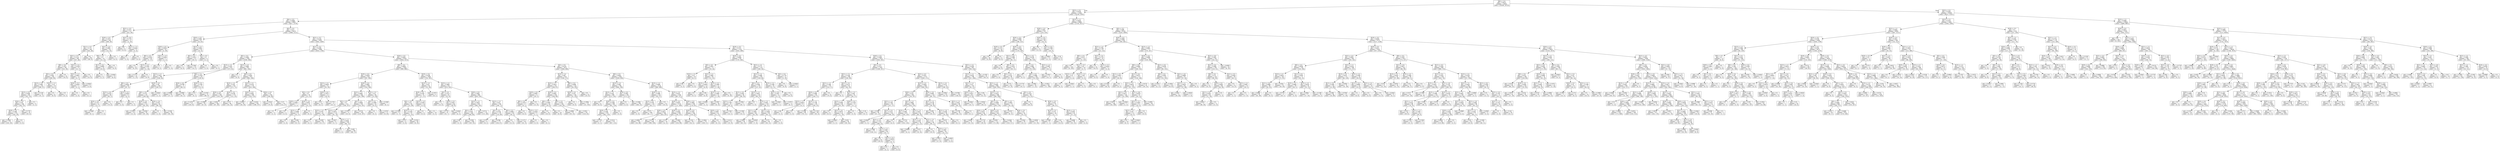 digraph Tree {
node [shape=box] ;
0 [label="X[8] <= 0.5\ngini = 0.4973\nsamples = 34921\nvalue = [16169, 18752]"] ;
1 [label="X[22] <= 0.5\ngini = 0.4559\nsamples = 15661\nvalue = [10156, 5505]"] ;
0 -> 1 [labeldistance=2.5, labelangle=45, headlabel="True"] ;
2 [label="X[4] <= 0.5\ngini = 0.4089\nsamples = 8995\nvalue = [6417, 2578]"] ;
1 -> 2 ;
3 [label="X[21] <= 4.5\ngini = 0.2227\nsamples = 517\nvalue = [451, 66]"] ;
2 -> 3 ;
4 [label="X[18] <= 0.5\ngini = 0.1972\nsamples = 505\nvalue = [449, 56]"] ;
3 -> 4 ;
5 [label="X[11] <= 0.5\ngini = 0.173\nsamples = 481\nvalue = [435, 46]"] ;
4 -> 5 ;
6 [label="X[21] <= 0.5\ngini = 0.2114\nsamples = 383\nvalue = [337, 46]"] ;
5 -> 6 ;
7 [label="X[0] <= 0.5\ngini = 0.1927\nsamples = 361\nvalue = [322, 39]"] ;
6 -> 7 ;
8 [label="X[3] <= 0.5\ngini = 0.2005\nsamples = 345\nvalue = [306, 39]"] ;
7 -> 8 ;
9 [label="X[13] <= 2.0\ngini = 0.1965\nsamples = 335\nvalue = [298, 37]"] ;
8 -> 9 ;
10 [label="X[13] <= 0.5\ngini = 0.2049\nsamples = 302\nvalue = [267, 35]"] ;
9 -> 10 ;
11 [label="X[24] <= 0.5\ngini = 0.197\nsamples = 298\nvalue = [265, 33]"] ;
10 -> 11 ;
12 [label="X[19] <= 0.5\ngini = 0.1893\nsamples = 274\nvalue = [245, 29]"] ;
11 -> 12 ;
13 [label="gini = 0.1905\nsamples = 272\nvalue = [243, 29]"] ;
12 -> 13 ;
14 [label="gini = 0.0\nsamples = 2\nvalue = [2, 0]"] ;
12 -> 14 ;
15 [label="gini = 0.2778\nsamples = 24\nvalue = [20, 4]"] ;
11 -> 15 ;
16 [label="gini = 0.5\nsamples = 4\nvalue = [2, 2]"] ;
10 -> 16 ;
17 [label="gini = 0.1139\nsamples = 33\nvalue = [31, 2]"] ;
9 -> 17 ;
18 [label="X[13] <= 1.5\ngini = 0.32\nsamples = 10\nvalue = [8, 2]"] ;
8 -> 18 ;
19 [label="gini = 0.0\nsamples = 8\nvalue = [8, 0]"] ;
18 -> 19 ;
20 [label="gini = 0.0\nsamples = 2\nvalue = [0, 2]"] ;
18 -> 20 ;
21 [label="gini = 0.0\nsamples = 16\nvalue = [16, 0]"] ;
7 -> 21 ;
22 [label="X[21] <= 2.5\ngini = 0.4339\nsamples = 22\nvalue = [15, 7]"] ;
6 -> 22 ;
23 [label="X[21] <= 1.5\ngini = 0.4861\nsamples = 12\nvalue = [5, 7]"] ;
22 -> 23 ;
24 [label="X[24] <= 0.5\ngini = 0.4444\nsamples = 3\nvalue = [2, 1]"] ;
23 -> 24 ;
25 [label="gini = 0.0\nsamples = 2\nvalue = [2, 0]"] ;
24 -> 25 ;
26 [label="gini = 0.0\nsamples = 1\nvalue = [0, 1]"] ;
24 -> 26 ;
27 [label="gini = 0.4444\nsamples = 9\nvalue = [3, 6]"] ;
23 -> 27 ;
28 [label="gini = 0.0\nsamples = 10\nvalue = [10, 0]"] ;
22 -> 28 ;
29 [label="gini = 0.0\nsamples = 98\nvalue = [98, 0]"] ;
5 -> 29 ;
30 [label="X[21] <= 0.5\ngini = 0.4861\nsamples = 24\nvalue = [14, 10]"] ;
4 -> 30 ;
31 [label="X[0] <= 0.5\ngini = 0.5\nsamples = 20\nvalue = [10, 10]"] ;
30 -> 31 ;
32 [label="X[11] <= 0.5\ngini = 0.4688\nsamples = 16\nvalue = [10, 6]"] ;
31 -> 32 ;
33 [label="gini = 0.5\nsamples = 4\nvalue = [2, 2]"] ;
32 -> 33 ;
34 [label="gini = 0.4444\nsamples = 12\nvalue = [8, 4]"] ;
32 -> 34 ;
35 [label="gini = 0.0\nsamples = 4\nvalue = [0, 4]"] ;
31 -> 35 ;
36 [label="gini = 0.0\nsamples = 4\nvalue = [4, 0]"] ;
30 -> 36 ;
37 [label="X[21] <= 6.0\ngini = 0.2778\nsamples = 12\nvalue = [2, 10]"] ;
3 -> 37 ;
38 [label="gini = 0.0\nsamples = 6\nvalue = [0, 6]"] ;
37 -> 38 ;
39 [label="X[21] <= 7.5\ngini = 0.4444\nsamples = 6\nvalue = [2, 4]"] ;
37 -> 39 ;
40 [label="gini = 0.0\nsamples = 2\nvalue = [2, 0]"] ;
39 -> 40 ;
41 [label="gini = 0.0\nsamples = 4\nvalue = [0, 4]"] ;
39 -> 41 ;
42 [label="X[5] <= 0.5\ngini = 0.417\nsamples = 8478\nvalue = [5966, 2512]"] ;
2 -> 42 ;
43 [label="X[24] <= 0.5\ngini = 0.3995\nsamples = 87\nvalue = [24, 63]"] ;
42 -> 43 ;
44 [label="X[19] <= 0.5\ngini = 0.0634\nsamples = 61\nvalue = [2, 59]"] ;
43 -> 44 ;
45 [label="X[0] <= 0.5\ngini = 0.0339\nsamples = 58\nvalue = [1, 57]"] ;
44 -> 45 ;
46 [label="gini = 0.0\nsamples = 33\nvalue = [0, 33]"] ;
45 -> 46 ;
47 [label="X[13] <= 1.0\ngini = 0.0768\nsamples = 25\nvalue = [1, 24]"] ;
45 -> 47 ;
48 [label="gini = 0.1172\nsamples = 16\nvalue = [1, 15]"] ;
47 -> 48 ;
49 [label="gini = 0.0\nsamples = 9\nvalue = [0, 9]"] ;
47 -> 49 ;
50 [label="X[21] <= 1.0\ngini = 0.4444\nsamples = 3\nvalue = [1, 2]"] ;
44 -> 50 ;
51 [label="gini = 0.0\nsamples = 2\nvalue = [0, 2]"] ;
50 -> 51 ;
52 [label="gini = 0.0\nsamples = 1\nvalue = [1, 0]"] ;
50 -> 52 ;
53 [label="X[13] <= 2.5\ngini = 0.2604\nsamples = 26\nvalue = [22, 4]"] ;
43 -> 53 ;
54 [label="X[3] <= 0.5\ngini = 0.1653\nsamples = 22\nvalue = [20, 2]"] ;
53 -> 54 ;
55 [label="gini = 0.0\nsamples = 6\nvalue = [6, 0]"] ;
54 -> 55 ;
56 [label="gini = 0.2188\nsamples = 16\nvalue = [14, 2]"] ;
54 -> 56 ;
57 [label="X[3] <= 0.5\ngini = 0.5\nsamples = 4\nvalue = [2, 2]"] ;
53 -> 57 ;
58 [label="gini = 0.0\nsamples = 2\nvalue = [2, 0]"] ;
57 -> 58 ;
59 [label="gini = 0.0\nsamples = 2\nvalue = [0, 2]"] ;
57 -> 59 ;
60 [label="X[21] <= 0.5\ngini = 0.4134\nsamples = 8391\nvalue = [5942, 2449]"] ;
42 -> 60 ;
61 [label="X[11] <= 0.5\ngini = 0.4299\nsamples = 5690\nvalue = [3910, 1780]"] ;
60 -> 61 ;
62 [label="X[3] <= 0.5\ngini = 0.3484\nsamples = 1362\nvalue = [1056, 306]"] ;
61 -> 62 ;
63 [label="X[13] <= 2.5\ngini = 0.2435\nsamples = 437\nvalue = [375, 62]"] ;
62 -> 63 ;
64 [label="X[13] <= 1.5\ngini = 0.3031\nsamples = 290\nvalue = [236, 54]"] ;
63 -> 64 ;
65 [label="X[0] <= 0.5\ngini = 0.0644\nsamples = 90\nvalue = [87, 3]"] ;
64 -> 65 ;
66 [label="X[13] <= 0.5\ngini = 0.0235\nsamples = 84\nvalue = [83, 1]"] ;
65 -> 66 ;
67 [label="X[24] <= 0.5\ngini = 0.1327\nsamples = 14\nvalue = [13, 1]"] ;
66 -> 67 ;
68 [label="gini = 0.2449\nsamples = 7\nvalue = [6, 1]"] ;
67 -> 68 ;
69 [label="gini = 0.0\nsamples = 7\nvalue = [7, 0]"] ;
67 -> 69 ;
70 [label="gini = 0.0\nsamples = 70\nvalue = [70, 0]"] ;
66 -> 70 ;
71 [label="X[13] <= 0.5\ngini = 0.4444\nsamples = 6\nvalue = [4, 2]"] ;
65 -> 71 ;
72 [label="gini = 0.0\nsamples = 2\nvalue = [2, 0]"] ;
71 -> 72 ;
73 [label="gini = 0.5\nsamples = 4\nvalue = [2, 2]"] ;
71 -> 73 ;
74 [label="X[19] <= 0.5\ngini = 0.38\nsamples = 200\nvalue = [149, 51]"] ;
64 -> 74 ;
75 [label="X[0] <= 0.5\ngini = 0.3737\nsamples = 197\nvalue = [148, 49]"] ;
74 -> 75 ;
76 [label="X[24] <= 0.5\ngini = 0.3922\nsamples = 112\nvalue = [82, 30]"] ;
75 -> 76 ;
77 [label="gini = 0.3324\nsamples = 19\nvalue = [15, 4]"] ;
76 -> 77 ;
78 [label="gini = 0.4028\nsamples = 93\nvalue = [67, 26]"] ;
76 -> 78 ;
79 [label="X[24] <= 0.5\ngini = 0.3471\nsamples = 85\nvalue = [66, 19]"] ;
75 -> 79 ;
80 [label="gini = 0.0\nsamples = 1\nvalue = [1, 0]"] ;
79 -> 80 ;
81 [label="gini = 0.3501\nsamples = 84\nvalue = [65, 19]"] ;
79 -> 81 ;
82 [label="gini = 0.4444\nsamples = 3\nvalue = [1, 2]"] ;
74 -> 82 ;
83 [label="X[0] <= 0.5\ngini = 0.1029\nsamples = 147\nvalue = [139, 8]"] ;
63 -> 83 ;
84 [label="X[24] <= 0.5\ngini = 0.0799\nsamples = 72\nvalue = [69, 3]"] ;
83 -> 84 ;
85 [label="gini = 0.0689\nsamples = 28\nvalue = [27, 1]"] ;
84 -> 85 ;
86 [label="gini = 0.0868\nsamples = 44\nvalue = [42, 2]"] ;
84 -> 86 ;
87 [label="X[24] <= 0.5\ngini = 0.1244\nsamples = 75\nvalue = [70, 5]"] ;
83 -> 87 ;
88 [label="gini = 0.32\nsamples = 5\nvalue = [4, 1]"] ;
87 -> 88 ;
89 [label="gini = 0.1078\nsamples = 70\nvalue = [66, 4]"] ;
87 -> 89 ;
90 [label="X[13] <= 1.0\ngini = 0.3884\nsamples = 925\nvalue = [681, 244]"] ;
62 -> 90 ;
91 [label="gini = 0.0\nsamples = 4\nvalue = [0, 4]"] ;
90 -> 91 ;
92 [label="X[0] <= 0.5\ngini = 0.3854\nsamples = 921\nvalue = [681, 240]"] ;
90 -> 92 ;
93 [label="X[13] <= 2.5\ngini = 0.329\nsamples = 342\nvalue = [271, 71]"] ;
92 -> 93 ;
94 [label="X[24] <= 0.5\ngini = 0.1913\nsamples = 168\nvalue = [150, 18]"] ;
93 -> 94 ;
95 [label="gini = 0.1478\nsamples = 112\nvalue = [103, 9]"] ;
94 -> 95 ;
96 [label="gini = 0.2698\nsamples = 56\nvalue = [47, 9]"] ;
94 -> 96 ;
97 [label="X[24] <= 0.5\ngini = 0.4236\nsamples = 174\nvalue = [121, 53]"] ;
93 -> 97 ;
98 [label="gini = 0.4651\nsamples = 106\nvalue = [67, 39]"] ;
97 -> 98 ;
99 [label="gini = 0.327\nsamples = 68\nvalue = [54, 14]"] ;
97 -> 99 ;
100 [label="X[13] <= 2.5\ngini = 0.4134\nsamples = 579\nvalue = [410, 169]"] ;
92 -> 100 ;
101 [label="X[24] <= 0.5\ngini = 0.4564\nsamples = 349\nvalue = [226, 123]"] ;
100 -> 101 ;
102 [label="gini = 0.4628\nsamples = 44\nvalue = [28, 16]"] ;
101 -> 102 ;
103 [label="gini = 0.4555\nsamples = 305\nvalue = [198, 107]"] ;
101 -> 103 ;
104 [label="X[24] <= 0.5\ngini = 0.32\nsamples = 230\nvalue = [184, 46]"] ;
100 -> 104 ;
105 [label="gini = 0.2019\nsamples = 79\nvalue = [70, 9]"] ;
104 -> 105 ;
106 [label="gini = 0.37\nsamples = 151\nvalue = [114, 37]"] ;
104 -> 106 ;
107 [label="X[24] <= 0.5\ngini = 0.4492\nsamples = 4328\nvalue = [2854, 1474]"] ;
61 -> 107 ;
108 [label="X[0] <= 0.5\ngini = 0.4809\nsamples = 1656\nvalue = [990, 666]"] ;
107 -> 108 ;
109 [label="X[19] <= 0.5\ngini = 0.4928\nsamples = 652\nvalue = [287, 365]"] ;
108 -> 109 ;
110 [label="X[13] <= 2.5\ngini = 0.4638\nsamples = 52\nvalue = [33, 19]"] ;
109 -> 110 ;
111 [label="X[3] <= 0.5\ngini = 0.5\nsamples = 30\nvalue = [15, 15]"] ;
110 -> 111 ;
112 [label="X[18] <= 0.5\ngini = 0.4082\nsamples = 7\nvalue = [5, 2]"] ;
111 -> 112 ;
113 [label="gini = 0.5\nsamples = 4\nvalue = [2, 2]"] ;
112 -> 113 ;
114 [label="gini = 0.0\nsamples = 3\nvalue = [3, 0]"] ;
112 -> 114 ;
115 [label="X[18] <= 0.5\ngini = 0.4915\nsamples = 23\nvalue = [10, 13]"] ;
111 -> 115 ;
116 [label="X[13] <= 1.0\ngini = 0.4989\nsamples = 21\nvalue = [10, 11]"] ;
115 -> 116 ;
117 [label="gini = 0.0\nsamples = 1\nvalue = [1, 0]"] ;
116 -> 117 ;
118 [label="gini = 0.495\nsamples = 20\nvalue = [9, 11]"] ;
116 -> 118 ;
119 [label="gini = 0.0\nsamples = 2\nvalue = [0, 2]"] ;
115 -> 119 ;
120 [label="X[18] <= 0.5\ngini = 0.2975\nsamples = 22\nvalue = [18, 4]"] ;
110 -> 120 ;
121 [label="gini = 0.32\nsamples = 10\nvalue = [8, 2]"] ;
120 -> 121 ;
122 [label="gini = 0.2778\nsamples = 12\nvalue = [10, 2]"] ;
120 -> 122 ;
123 [label="X[18] <= 0.5\ngini = 0.4882\nsamples = 600\nvalue = [254, 346]"] ;
109 -> 123 ;
124 [label="X[13] <= 2.5\ngini = 0.4946\nsamples = 540\nvalue = [242, 298]"] ;
123 -> 124 ;
125 [label="X[3] <= 0.5\ngini = 0.5\nsamples = 215\nvalue = [108, 107]"] ;
124 -> 125 ;
126 [label="X[13] <= 1.0\ngini = 0.4701\nsamples = 45\nvalue = [17, 28]"] ;
125 -> 126 ;
127 [label="gini = 0.32\nsamples = 5\nvalue = [4, 1]"] ;
126 -> 127 ;
128 [label="gini = 0.4387\nsamples = 40\nvalue = [13, 27]"] ;
126 -> 128 ;
129 [label="X[13] <= 0.5\ngini = 0.4975\nsamples = 170\nvalue = [91, 79]"] ;
125 -> 129 ;
130 [label="gini = 0.3457\nsamples = 9\nvalue = [2, 7]"] ;
129 -> 130 ;
131 [label="X[13] <= 1.5\ngini = 0.4944\nsamples = 161\nvalue = [89, 72]"] ;
129 -> 131 ;
132 [label="gini = 0.0\nsamples = 1\nvalue = [1, 0]"] ;
131 -> 132 ;
133 [label="gini = 0.495\nsamples = 160\nvalue = [88, 72]"] ;
131 -> 133 ;
134 [label="X[3] <= 0.5\ngini = 0.4846\nsamples = 325\nvalue = [134, 191]"] ;
124 -> 134 ;
135 [label="gini = 0.2975\nsamples = 22\nvalue = [18, 4]"] ;
134 -> 135 ;
136 [label="gini = 0.4725\nsamples = 303\nvalue = [116, 187]"] ;
134 -> 136 ;
137 [label="X[13] <= 2.5\ngini = 0.32\nsamples = 60\nvalue = [12, 48]"] ;
123 -> 137 ;
138 [label="X[3] <= 0.5\ngini = 0.2008\nsamples = 53\nvalue = [6, 47]"] ;
137 -> 138 ;
139 [label="gini = 0.0\nsamples = 2\nvalue = [0, 2]"] ;
138 -> 139 ;
140 [label="gini = 0.2076\nsamples = 51\nvalue = [6, 45]"] ;
138 -> 140 ;
141 [label="gini = 0.2449\nsamples = 7\nvalue = [6, 1]"] ;
137 -> 141 ;
142 [label="X[19] <= 0.5\ngini = 0.4198\nsamples = 1004\nvalue = [703, 301]"] ;
108 -> 142 ;
143 [label="X[13] <= 2.5\ngini = 0.421\nsamples = 83\nvalue = [25, 58]"] ;
142 -> 143 ;
144 [label="X[18] <= 0.5\ngini = 0.3539\nsamples = 74\nvalue = [17, 57]"] ;
143 -> 144 ;
145 [label="X[3] <= 0.5\ngini = 0.32\nsamples = 60\nvalue = [12, 48]"] ;
144 -> 145 ;
146 [label="gini = 0.2188\nsamples = 8\nvalue = [1, 7]"] ;
145 -> 146 ;
147 [label="X[13] <= 1.0\ngini = 0.3336\nsamples = 52\nvalue = [11, 41]"] ;
145 -> 147 ;
148 [label="gini = 0.375\nsamples = 8\nvalue = [2, 6]"] ;
147 -> 148 ;
149 [label="gini = 0.3254\nsamples = 44\nvalue = [9, 35]"] ;
147 -> 149 ;
150 [label="X[13] <= 1.0\ngini = 0.4592\nsamples = 14\nvalue = [5, 9]"] ;
144 -> 150 ;
151 [label="gini = 0.0\nsamples = 4\nvalue = [0, 4]"] ;
150 -> 151 ;
152 [label="gini = 0.5\nsamples = 10\nvalue = [5, 5]"] ;
150 -> 152 ;
153 [label="gini = 0.1975\nsamples = 9\nvalue = [8, 1]"] ;
143 -> 153 ;
154 [label="X[13] <= 1.5\ngini = 0.3885\nsamples = 921\nvalue = [678, 243]"] ;
142 -> 154 ;
155 [label="X[3] <= 0.5\ngini = 0.2515\nsamples = 61\nvalue = [52, 9]"] ;
154 -> 155 ;
156 [label="gini = 0.0\nsamples = 13\nvalue = [13, 0]"] ;
155 -> 156 ;
157 [label="X[18] <= 0.5\ngini = 0.3047\nsamples = 48\nvalue = [39, 9]"] ;
155 -> 157 ;
158 [label="gini = 0.2778\nsamples = 42\nvalue = [35, 7]"] ;
157 -> 158 ;
159 [label="gini = 0.4444\nsamples = 6\nvalue = [4, 2]"] ;
157 -> 159 ;
160 [label="X[18] <= 0.5\ngini = 0.3961\nsamples = 860\nvalue = [626, 234]"] ;
154 -> 160 ;
161 [label="X[13] <= 2.5\ngini = 0.3852\nsamples = 622\nvalue = [460, 162]"] ;
160 -> 161 ;
162 [label="X[3] <= 0.5\ngini = 0.3343\nsamples = 443\nvalue = [349, 94]"] ;
161 -> 162 ;
163 [label="gini = 0.48\nsamples = 5\nvalue = [2, 3]"] ;
162 -> 163 ;
164 [label="gini = 0.3292\nsamples = 438\nvalue = [347, 91]"] ;
162 -> 164 ;
165 [label="gini = 0.4711\nsamples = 179\nvalue = [111, 68]"] ;
161 -> 165 ;
166 [label="X[13] <= 2.5\ngini = 0.422\nsamples = 238\nvalue = [166, 72]"] ;
160 -> 166 ;
167 [label="X[3] <= 0.5\ngini = 0.4738\nsamples = 179\nvalue = [110, 69]"] ;
166 -> 167 ;
168 [label="gini = 0.375\nsamples = 8\nvalue = [6, 2]"] ;
167 -> 168 ;
169 [label="gini = 0.4766\nsamples = 171\nvalue = [104, 67]"] ;
167 -> 169 ;
170 [label="X[3] <= 0.5\ngini = 0.0965\nsamples = 59\nvalue = [56, 3]"] ;
166 -> 170 ;
171 [label="gini = 0.0\nsamples = 15\nvalue = [15, 0]"] ;
170 -> 171 ;
172 [label="gini = 0.1271\nsamples = 44\nvalue = [41, 3]"] ;
170 -> 172 ;
173 [label="X[3] <= 0.5\ngini = 0.4219\nsamples = 2672\nvalue = [1864, 808]"] ;
107 -> 173 ;
174 [label="X[13] <= 2.5\ngini = 0.487\nsamples = 410\nvalue = [238, 172]"] ;
173 -> 174 ;
175 [label="X[13] <= 1.5\ngini = 0.3914\nsamples = 251\nvalue = [184, 67]"] ;
174 -> 175 ;
176 [label="X[19] <= 0.5\ngini = 0.0907\nsamples = 21\nvalue = [20, 1]"] ;
175 -> 176 ;
177 [label="X[0] <= 0.5\ngini = 0.1975\nsamples = 9\nvalue = [8, 1]"] ;
176 -> 177 ;
178 [label="gini = 0.0\nsamples = 6\nvalue = [6, 0]"] ;
177 -> 178 ;
179 [label="X[13] <= 0.5\ngini = 0.4444\nsamples = 3\nvalue = [2, 1]"] ;
177 -> 179 ;
180 [label="gini = 0.0\nsamples = 2\nvalue = [2, 0]"] ;
179 -> 180 ;
181 [label="gini = 0.0\nsamples = 1\nvalue = [0, 1]"] ;
179 -> 181 ;
182 [label="gini = 0.0\nsamples = 12\nvalue = [12, 0]"] ;
176 -> 182 ;
183 [label="X[19] <= 0.5\ngini = 0.4092\nsamples = 230\nvalue = [164, 66]"] ;
175 -> 183 ;
184 [label="X[0] <= 0.5\ngini = 0.3599\nsamples = 34\nvalue = [26, 8]"] ;
183 -> 184 ;
185 [label="gini = 0.0\nsamples = 18\nvalue = [18, 0]"] ;
184 -> 185 ;
186 [label="gini = 0.5\nsamples = 16\nvalue = [8, 8]"] ;
184 -> 186 ;
187 [label="X[0] <= 0.5\ngini = 0.4167\nsamples = 196\nvalue = [138, 58]"] ;
183 -> 187 ;
188 [label="gini = 0.4898\nsamples = 35\nvalue = [20, 15]"] ;
187 -> 188 ;
189 [label="gini = 0.3915\nsamples = 161\nvalue = [118, 43]"] ;
187 -> 189 ;
190 [label="X[0] <= 0.5\ngini = 0.4486\nsamples = 159\nvalue = [54, 105]"] ;
174 -> 190 ;
191 [label="X[19] <= 0.5\ngini = 0.352\nsamples = 136\nvalue = [31, 105]"] ;
190 -> 191 ;
192 [label="gini = 0.0\nsamples = 9\nvalue = [9, 0]"] ;
191 -> 192 ;
193 [label="gini = 0.2864\nsamples = 127\nvalue = [22, 105]"] ;
191 -> 193 ;
194 [label="gini = 0.0\nsamples = 23\nvalue = [23, 0]"] ;
190 -> 194 ;
195 [label="X[0] <= 0.5\ngini = 0.4042\nsamples = 2262\nvalue = [1626, 636]"] ;
173 -> 195 ;
196 [label="X[13] <= 2.5\ngini = 0.2901\nsamples = 784\nvalue = [646, 138]"] ;
195 -> 196 ;
197 [label="X[13] <= 1.5\ngini = 0.3163\nsamples = 589\nvalue = [473, 116]"] ;
196 -> 197 ;
198 [label="gini = 0.0\nsamples = 6\nvalue = [6, 0]"] ;
197 -> 198 ;
199 [label="X[18] <= 0.5\ngini = 0.3188\nsamples = 583\nvalue = [467, 116]"] ;
197 -> 199 ;
200 [label="X[19] <= 0.5\ngini = 0.3208\nsamples = 578\nvalue = [462, 116]"] ;
199 -> 200 ;
201 [label="gini = 0.2778\nsamples = 6\nvalue = [5, 1]"] ;
200 -> 201 ;
202 [label="gini = 0.3213\nsamples = 572\nvalue = [457, 115]"] ;
200 -> 202 ;
203 [label="gini = 0.0\nsamples = 5\nvalue = [5, 0]"] ;
199 -> 203 ;
204 [label="X[19] <= 0.5\ngini = 0.2002\nsamples = 195\nvalue = [173, 22]"] ;
196 -> 204 ;
205 [label="gini = 0.0\nsamples = 5\nvalue = [5, 0]"] ;
204 -> 205 ;
206 [label="gini = 0.2048\nsamples = 190\nvalue = [168, 22]"] ;
204 -> 206 ;
207 [label="X[13] <= 1.5\ngini = 0.4468\nsamples = 1478\nvalue = [980, 498]"] ;
195 -> 207 ;
208 [label="X[18] <= 0.5\ngini = 0.3488\nsamples = 120\nvalue = [93, 27]"] ;
207 -> 208 ;
209 [label="X[13] <= 0.5\ngini = 0.3704\nsamples = 110\nvalue = [83, 27]"] ;
208 -> 209 ;
210 [label="gini = 0.0\nsamples = 2\nvalue = [2, 0]"] ;
209 -> 210 ;
211 [label="gini = 0.375\nsamples = 108\nvalue = [81, 27]"] ;
209 -> 211 ;
212 [label="gini = 0.0\nsamples = 10\nvalue = [10, 0]"] ;
208 -> 212 ;
213 [label="X[13] <= 2.5\ngini = 0.4531\nsamples = 1358\nvalue = [887, 471]"] ;
207 -> 213 ;
214 [label="X[18] <= 0.5\ngini = 0.4633\nsamples = 1119\nvalue = [711, 408]"] ;
213 -> 214 ;
215 [label="X[19] <= 0.5\ngini = 0.4815\nsamples = 760\nvalue = [453, 307]"] ;
214 -> 215 ;
216 [label="gini = 0.4983\nsamples = 102\nvalue = [54, 48]"] ;
215 -> 216 ;
217 [label="gini = 0.4774\nsamples = 658\nvalue = [399, 259]"] ;
215 -> 217 ;
218 [label="X[19] <= 0.5\ngini = 0.4044\nsamples = 359\nvalue = [258, 101]"] ;
214 -> 218 ;
219 [label="gini = 0.375\nsamples = 16\nvalue = [4, 12]"] ;
218 -> 219 ;
220 [label="gini = 0.3843\nsamples = 343\nvalue = [254, 89]"] ;
218 -> 220 ;
221 [label="X[18] <= 0.5\ngini = 0.3882\nsamples = 239\nvalue = [176, 63]"] ;
213 -> 221 ;
222 [label="X[19] <= 0.5\ngini = 0.3367\nsamples = 196\nvalue = [154, 42]"] ;
221 -> 222 ;
223 [label="gini = 0.1551\nsamples = 59\nvalue = [54, 5]"] ;
222 -> 223 ;
224 [label="gini = 0.3943\nsamples = 137\nvalue = [100, 37]"] ;
222 -> 224 ;
225 [label="X[19] <= 0.5\ngini = 0.4997\nsamples = 43\nvalue = [22, 21]"] ;
221 -> 225 ;
226 [label="gini = 0.0\nsamples = 12\nvalue = [0, 12]"] ;
225 -> 226 ;
227 [label="gini = 0.4121\nsamples = 31\nvalue = [22, 9]"] ;
225 -> 227 ;
228 [label="X[19] <= 0.5\ngini = 0.3727\nsamples = 2701\nvalue = [2032, 669]"] ;
60 -> 228 ;
229 [label="X[24] <= 0.5\ngini = 0.4694\nsamples = 287\nvalue = [179, 108]"] ;
228 -> 229 ;
230 [label="X[3] <= 0.5\ngini = 0.3851\nsamples = 73\nvalue = [19, 54]"] ;
229 -> 230 ;
231 [label="X[13] <= 2.5\ngini = 0.32\nsamples = 10\nvalue = [8, 2]"] ;
230 -> 231 ;
232 [label="gini = 0.48\nsamples = 5\nvalue = [3, 2]"] ;
231 -> 232 ;
233 [label="gini = 0.0\nsamples = 5\nvalue = [5, 0]"] ;
231 -> 233 ;
234 [label="X[21] <= 1.5\ngini = 0.2882\nsamples = 63\nvalue = [11, 52]"] ;
230 -> 234 ;
235 [label="X[13] <= 2.5\ngini = 0.4444\nsamples = 12\nvalue = [4, 8]"] ;
234 -> 235 ;
236 [label="gini = 0.0\nsamples = 2\nvalue = [0, 2]"] ;
235 -> 236 ;
237 [label="gini = 0.48\nsamples = 10\nvalue = [4, 6]"] ;
235 -> 237 ;
238 [label="X[13] <= 2.5\ngini = 0.2368\nsamples = 51\nvalue = [7, 44]"] ;
234 -> 238 ;
239 [label="X[13] <= 1.0\ngini = 0.3496\nsamples = 31\nvalue = [7, 24]"] ;
238 -> 239 ;
240 [label="gini = 0.4444\nsamples = 3\nvalue = [1, 2]"] ;
239 -> 240 ;
241 [label="gini = 0.3367\nsamples = 28\nvalue = [6, 22]"] ;
239 -> 241 ;
242 [label="gini = 0.0\nsamples = 20\nvalue = [0, 20]"] ;
238 -> 242 ;
243 [label="X[21] <= 2.5\ngini = 0.3773\nsamples = 214\nvalue = [160, 54]"] ;
229 -> 243 ;
244 [label="X[21] <= 1.5\ngini = 0.3408\nsamples = 202\nvalue = [158, 44]"] ;
243 -> 244 ;
245 [label="X[3] <= 0.5\ngini = 0.3546\nsamples = 178\nvalue = [137, 41]"] ;
244 -> 245 ;
246 [label="X[11] <= 0.5\ngini = 0.2854\nsamples = 58\nvalue = [48, 10]"] ;
245 -> 246 ;
247 [label="X[13] <= 2.5\ngini = 0.1748\nsamples = 31\nvalue = [28, 3]"] ;
246 -> 247 ;
248 [label="gini = 0.1244\nsamples = 15\nvalue = [14, 1]"] ;
247 -> 248 ;
249 [label="gini = 0.2188\nsamples = 16\nvalue = [14, 2]"] ;
247 -> 249 ;
250 [label="gini = 0.3841\nsamples = 27\nvalue = [20, 7]"] ;
246 -> 250 ;
251 [label="X[13] <= 1.5\ngini = 0.3832\nsamples = 120\nvalue = [89, 31]"] ;
245 -> 251 ;
252 [label="gini = 0.0\nsamples = 1\nvalue = [1, 0]"] ;
251 -> 252 ;
253 [label="X[13] <= 2.5\ngini = 0.3853\nsamples = 119\nvalue = [88, 31]"] ;
251 -> 253 ;
254 [label="X[11] <= 0.5\ngini = 0.3991\nsamples = 69\nvalue = [50, 19]"] ;
253 -> 254 ;
255 [label="gini = 0.3835\nsamples = 58\nvalue = [43, 15]"] ;
254 -> 255 ;
256 [label="gini = 0.4628\nsamples = 11\nvalue = [7, 4]"] ;
254 -> 256 ;
257 [label="X[11] <= 0.5\ngini = 0.3648\nsamples = 50\nvalue = [38, 12]"] ;
253 -> 257 ;
258 [label="gini = 0.375\nsamples = 48\nvalue = [36, 12]"] ;
257 -> 258 ;
259 [label="gini = 0.0\nsamples = 2\nvalue = [2, 0]"] ;
257 -> 259 ;
260 [label="X[13] <= 2.5\ngini = 0.2188\nsamples = 24\nvalue = [21, 3]"] ;
244 -> 260 ;
261 [label="X[11] <= 0.5\ngini = 0.3367\nsamples = 14\nvalue = [11, 3]"] ;
260 -> 261 ;
262 [label="gini = 0.4444\nsamples = 3\nvalue = [2, 1]"] ;
261 -> 262 ;
263 [label="gini = 0.2975\nsamples = 11\nvalue = [9, 2]"] ;
261 -> 263 ;
264 [label="gini = 0.0\nsamples = 10\nvalue = [10, 0]"] ;
260 -> 264 ;
265 [label="X[3] <= 0.5\ngini = 0.2778\nsamples = 12\nvalue = [2, 10]"] ;
243 -> 265 ;
266 [label="gini = 0.0\nsamples = 9\nvalue = [0, 9]"] ;
265 -> 266 ;
267 [label="gini = 0.4444\nsamples = 3\nvalue = [2, 1]"] ;
265 -> 267 ;
268 [label="X[18] <= 0.5\ngini = 0.3568\nsamples = 2414\nvalue = [1853, 561]"] ;
228 -> 268 ;
269 [label="X[3] <= 0.5\ngini = 0.3151\nsamples = 1567\nvalue = [1260, 307]"] ;
268 -> 269 ;
270 [label="X[21] <= 2.5\ngini = 0.2149\nsamples = 294\nvalue = [258, 36]"] ;
269 -> 270 ;
271 [label="X[21] <= 1.5\ngini = 0.1364\nsamples = 231\nvalue = [214, 17]"] ;
270 -> 271 ;
272 [label="X[24] <= 0.5\ngini = 0.1889\nsamples = 161\nvalue = [144, 17]"] ;
271 -> 272 ;
273 [label="X[13] <= 2.5\ngini = 0.4444\nsamples = 6\nvalue = [4, 2]"] ;
272 -> 273 ;
274 [label="gini = 0.48\nsamples = 5\nvalue = [3, 2]"] ;
273 -> 274 ;
275 [label="gini = 0.0\nsamples = 1\nvalue = [1, 0]"] ;
273 -> 275 ;
276 [label="X[13] <= 2.5\ngini = 0.1748\nsamples = 155\nvalue = [140, 15]"] ;
272 -> 276 ;
277 [label="gini = 0.2166\nsamples = 89\nvalue = [78, 11]"] ;
276 -> 277 ;
278 [label="gini = 0.1139\nsamples = 66\nvalue = [62, 4]"] ;
276 -> 278 ;
279 [label="gini = 0.0\nsamples = 70\nvalue = [70, 0]"] ;
271 -> 279 ;
280 [label="X[21] <= 3.5\ngini = 0.4213\nsamples = 63\nvalue = [44, 19]"] ;
270 -> 280 ;
281 [label="gini = 0.0\nsamples = 2\nvalue = [0, 2]"] ;
280 -> 281 ;
282 [label="X[13] <= 2.5\ngini = 0.402\nsamples = 61\nvalue = [44, 17]"] ;
280 -> 282 ;
283 [label="X[13] <= 1.5\ngini = 0.4398\nsamples = 49\nvalue = [33, 16]"] ;
282 -> 283 ;
284 [label="gini = 0.0\nsamples = 6\nvalue = [6, 0]"] ;
283 -> 284 ;
285 [label="X[21] <= 4.5\ngini = 0.4673\nsamples = 43\nvalue = [27, 16]"] ;
283 -> 285 ;
286 [label="gini = 0.4444\nsamples = 3\nvalue = [1, 2]"] ;
285 -> 286 ;
287 [label="gini = 0.455\nsamples = 40\nvalue = [26, 14]"] ;
285 -> 287 ;
288 [label="X[24] <= 0.5\ngini = 0.1528\nsamples = 12\nvalue = [11, 1]"] ;
282 -> 288 ;
289 [label="gini = 0.0\nsamples = 2\nvalue = [2, 0]"] ;
288 -> 289 ;
290 [label="gini = 0.18\nsamples = 10\nvalue = [9, 1]"] ;
288 -> 290 ;
291 [label="X[21] <= 4.5\ngini = 0.3351\nsamples = 1273\nvalue = [1002, 271]"] ;
269 -> 291 ;
292 [label="X[13] <= 2.5\ngini = 0.3626\nsamples = 1097\nvalue = [836, 261]"] ;
291 -> 292 ;
293 [label="X[24] <= 0.5\ngini = 0.318\nsamples = 943\nvalue = [756, 187]"] ;
292 -> 293 ;
294 [label="X[21] <= 1.5\ngini = 0.1783\nsamples = 374\nvalue = [337, 37]"] ;
293 -> 294 ;
295 [label="gini = 0.3394\nsamples = 60\nvalue = [47, 13]"] ;
294 -> 295 ;
296 [label="X[13] <= 0.5\ngini = 0.1412\nsamples = 314\nvalue = [290, 24]"] ;
294 -> 296 ;
297 [label="gini = 0.4444\nsamples = 3\nvalue = [1, 2]"] ;
296 -> 297 ;
298 [label="X[21] <= 2.5\ngini = 0.1315\nsamples = 311\nvalue = [289, 22]"] ;
296 -> 298 ;
299 [label="gini = 0.1046\nsamples = 271\nvalue = [256, 15]"] ;
298 -> 299 ;
300 [label="X[13] <= 1.5\ngini = 0.2887\nsamples = 40\nvalue = [33, 7]"] ;
298 -> 300 ;
301 [label="gini = 0.0\nsamples = 29\nvalue = [29, 0]"] ;
300 -> 301 ;
302 [label="X[21] <= 3.5\ngini = 0.4628\nsamples = 11\nvalue = [4, 7]"] ;
300 -> 302 ;
303 [label="gini = 0.32\nsamples = 5\nvalue = [4, 1]"] ;
302 -> 303 ;
304 [label="gini = 0.0\nsamples = 6\nvalue = [0, 6]"] ;
302 -> 304 ;
305 [label="X[21] <= 1.5\ngini = 0.3882\nsamples = 569\nvalue = [419, 150]"] ;
293 -> 305 ;
306 [label="X[13] <= 1.5\ngini = 0.3691\nsamples = 475\nvalue = [359, 116]"] ;
305 -> 306 ;
307 [label="gini = 0.0\nsamples = 4\nvalue = [4, 0]"] ;
306 -> 307 ;
308 [label="gini = 0.3713\nsamples = 471\nvalue = [355, 116]"] ;
306 -> 308 ;
309 [label="X[21] <= 2.5\ngini = 0.4617\nsamples = 94\nvalue = [60, 34]"] ;
305 -> 309 ;
310 [label="X[13] <= 1.5\ngini = 0.4567\nsamples = 34\nvalue = [12, 22]"] ;
309 -> 310 ;
311 [label="gini = 0.4898\nsamples = 7\nvalue = [4, 3]"] ;
310 -> 311 ;
312 [label="gini = 0.417\nsamples = 27\nvalue = [8, 19]"] ;
310 -> 312 ;
313 [label="X[21] <= 3.5\ngini = 0.32\nsamples = 60\nvalue = [48, 12]"] ;
309 -> 313 ;
314 [label="gini = 0.0\nsamples = 16\nvalue = [16, 0]"] ;
313 -> 314 ;
315 [label="X[13] <= 1.5\ngini = 0.3967\nsamples = 44\nvalue = [32, 12]"] ;
313 -> 315 ;
316 [label="gini = 0.2975\nsamples = 33\nvalue = [27, 6]"] ;
315 -> 316 ;
317 [label="gini = 0.4959\nsamples = 11\nvalue = [5, 6]"] ;
315 -> 317 ;
318 [label="X[24] <= 0.5\ngini = 0.4992\nsamples = 154\nvalue = [80, 74]"] ;
292 -> 318 ;
319 [label="X[21] <= 1.5\ngini = 0.4726\nsamples = 94\nvalue = [36, 58]"] ;
318 -> 319 ;
320 [label="gini = 0.495\nsamples = 40\nvalue = [18, 22]"] ;
319 -> 320 ;
321 [label="X[21] <= 3.0\ngini = 0.4444\nsamples = 54\nvalue = [18, 36]"] ;
319 -> 321 ;
322 [label="gini = 0.4527\nsamples = 52\nvalue = [18, 34]"] ;
321 -> 322 ;
323 [label="gini = 0.0\nsamples = 2\nvalue = [0, 2]"] ;
321 -> 323 ;
324 [label="X[21] <= 1.5\ngini = 0.3911\nsamples = 60\nvalue = [44, 16]"] ;
318 -> 324 ;
325 [label="gini = 0.3792\nsamples = 59\nvalue = [44, 15]"] ;
324 -> 325 ;
326 [label="gini = 0.0\nsamples = 1\nvalue = [0, 1]"] ;
324 -> 326 ;
327 [label="X[13] <= 2.5\ngini = 0.1072\nsamples = 176\nvalue = [166, 10]"] ;
291 -> 327 ;
328 [label="gini = 0.2604\nsamples = 26\nvalue = [22, 4]"] ;
327 -> 328 ;
329 [label="gini = 0.0768\nsamples = 150\nvalue = [144, 6]"] ;
327 -> 329 ;
330 [label="X[21] <= 2.5\ngini = 0.4199\nsamples = 847\nvalue = [593, 254]"] ;
268 -> 330 ;
331 [label="X[13] <= 1.5\ngini = 0.4329\nsamples = 786\nvalue = [537, 249]"] ;
330 -> 331 ;
332 [label="X[21] <= 1.5\ngini = 0.327\nsamples = 102\nvalue = [81, 21]"] ;
331 -> 332 ;
333 [label="X[24] <= 0.5\ngini = 0.1954\nsamples = 82\nvalue = [73, 9]"] ;
332 -> 333 ;
334 [label="gini = 0.4444\nsamples = 21\nvalue = [14, 7]"] ;
333 -> 334 ;
335 [label="gini = 0.0634\nsamples = 61\nvalue = [59, 2]"] ;
333 -> 335 ;
336 [label="gini = 0.48\nsamples = 20\nvalue = [8, 12]"] ;
332 -> 336 ;
337 [label="X[21] <= 1.5\ngini = 0.4444\nsamples = 684\nvalue = [456, 228]"] ;
331 -> 337 ;
338 [label="X[13] <= 2.5\ngini = 0.4552\nsamples = 588\nvalue = [382, 206]"] ;
337 -> 338 ;
339 [label="X[3] <= 0.5\ngini = 0.4499\nsamples = 515\nvalue = [339, 176]"] ;
338 -> 339 ;
340 [label="X[24] <= 0.5\ngini = 0.4027\nsamples = 68\nvalue = [49, 19]"] ;
339 -> 340 ;
341 [label="gini = 0.4824\nsamples = 32\nvalue = [19, 13]"] ;
340 -> 341 ;
342 [label="gini = 0.2778\nsamples = 36\nvalue = [30, 6]"] ;
340 -> 342 ;
343 [label="X[24] <= 0.5\ngini = 0.4557\nsamples = 447\nvalue = [290, 157]"] ;
339 -> 343 ;
344 [label="gini = 0.4592\nsamples = 112\nvalue = [72, 40]"] ;
343 -> 344 ;
345 [label="gini = 0.4546\nsamples = 335\nvalue = [218, 117]"] ;
343 -> 345 ;
346 [label="X[3] <= 0.5\ngini = 0.4841\nsamples = 73\nvalue = [43, 30]"] ;
338 -> 346 ;
347 [label="gini = 0.4537\nsamples = 23\nvalue = [8, 15]"] ;
346 -> 347 ;
348 [label="X[24] <= 0.5\ngini = 0.42\nsamples = 50\nvalue = [35, 15]"] ;
346 -> 348 ;
349 [label="gini = 0.2934\nsamples = 28\nvalue = [23, 5]"] ;
348 -> 349 ;
350 [label="gini = 0.4959\nsamples = 22\nvalue = [12, 10]"] ;
348 -> 350 ;
351 [label="X[3] <= 0.5\ngini = 0.3533\nsamples = 96\nvalue = [74, 22]"] ;
337 -> 351 ;
352 [label="gini = 0.0\nsamples = 26\nvalue = [26, 0]"] ;
351 -> 352 ;
353 [label="X[24] <= 0.5\ngini = 0.431\nsamples = 70\nvalue = [48, 22]"] ;
351 -> 353 ;
354 [label="X[13] <= 2.5\ngini = 0.375\nsamples = 28\nvalue = [21, 7]"] ;
353 -> 354 ;
355 [label="gini = 0.2188\nsamples = 8\nvalue = [7, 1]"] ;
354 -> 355 ;
356 [label="gini = 0.42\nsamples = 20\nvalue = [14, 6]"] ;
354 -> 356 ;
357 [label="X[13] <= 2.5\ngini = 0.4592\nsamples = 42\nvalue = [27, 15]"] ;
353 -> 357 ;
358 [label="gini = 0.4688\nsamples = 40\nvalue = [25, 15]"] ;
357 -> 358 ;
359 [label="gini = 0.0\nsamples = 2\nvalue = [2, 0]"] ;
357 -> 359 ;
360 [label="gini = 0.1505\nsamples = 61\nvalue = [56, 5]"] ;
330 -> 360 ;
361 [label="X[13] <= 1.5\ngini = 0.4926\nsamples = 6666\nvalue = [3739, 2927]"] ;
1 -> 361 ;
362 [label="X[18] <= 0.5\ngini = 0.483\nsamples = 537\nvalue = [219, 318]"] ;
361 -> 362 ;
363 [label="X[24] <= 0.5\ngini = 0.4669\nsamples = 501\nvalue = [186, 315]"] ;
362 -> 363 ;
364 [label="X[19] <= 0.5\ngini = 0.1572\nsamples = 93\nvalue = [8, 85]"] ;
363 -> 364 ;
365 [label="gini = 0.0\nsamples = 85\nvalue = [0, 85]"] ;
364 -> 365 ;
366 [label="gini = 0.0\nsamples = 8\nvalue = [8, 0]"] ;
364 -> 366 ;
367 [label="X[19] <= 0.5\ngini = 0.4919\nsamples = 408\nvalue = [178, 230]"] ;
363 -> 367 ;
368 [label="X[11] <= 0.5\ngini = 0.2086\nsamples = 93\nvalue = [82, 11]"] ;
367 -> 368 ;
369 [label="gini = 0.0\nsamples = 43\nvalue = [43, 0]"] ;
368 -> 369 ;
370 [label="X[0] <= 0.5\ngini = 0.3432\nsamples = 50\nvalue = [39, 11]"] ;
368 -> 370 ;
371 [label="gini = 0.0\nsamples = 2\nvalue = [2, 0]"] ;
370 -> 371 ;
372 [label="X[3] <= 0.5\ngini = 0.3533\nsamples = 48\nvalue = [37, 11]"] ;
370 -> 372 ;
373 [label="gini = 0.375\nsamples = 36\nvalue = [27, 9]"] ;
372 -> 373 ;
374 [label="gini = 0.2778\nsamples = 12\nvalue = [10, 2]"] ;
372 -> 374 ;
375 [label="X[21] <= 0.5\ngini = 0.4238\nsamples = 315\nvalue = [96, 219]"] ;
367 -> 375 ;
376 [label="X[3] <= 0.5\ngini = 0.3881\nsamples = 296\nvalue = [78, 218]"] ;
375 -> 376 ;
377 [label="gini = 0.0\nsamples = 2\nvalue = [0, 2]"] ;
376 -> 377 ;
378 [label="X[0] <= 0.5\ngini = 0.3898\nsamples = 294\nvalue = [78, 216]"] ;
376 -> 378 ;
379 [label="gini = 0.3662\nsamples = 29\nvalue = [7, 22]"] ;
378 -> 379 ;
380 [label="gini = 0.3923\nsamples = 265\nvalue = [71, 194]"] ;
378 -> 380 ;
381 [label="X[21] <= 1.5\ngini = 0.0997\nsamples = 19\nvalue = [18, 1]"] ;
375 -> 381 ;
382 [label="gini = 0.1653\nsamples = 11\nvalue = [10, 1]"] ;
381 -> 382 ;
383 [label="gini = 0.0\nsamples = 8\nvalue = [8, 0]"] ;
381 -> 383 ;
384 [label="X[24] <= 0.5\ngini = 0.1528\nsamples = 36\nvalue = [33, 3]"] ;
362 -> 384 ;
385 [label="gini = 0.0\nsamples = 13\nvalue = [13, 0]"] ;
384 -> 385 ;
386 [label="X[21] <= 0.5\ngini = 0.2268\nsamples = 23\nvalue = [20, 3]"] ;
384 -> 386 ;
387 [label="gini = 0.2604\nsamples = 13\nvalue = [11, 2]"] ;
386 -> 387 ;
388 [label="gini = 0.18\nsamples = 10\nvalue = [9, 1]"] ;
386 -> 388 ;
389 [label="X[3] <= 0.5\ngini = 0.489\nsamples = 6129\nvalue = [3520, 2609]"] ;
361 -> 389 ;
390 [label="X[24] <= 0.5\ngini = 0.4968\nsamples = 854\nvalue = [393, 461]"] ;
389 -> 390 ;
391 [label="X[21] <= 1.0\ngini = 0.2794\nsamples = 137\nvalue = [23, 114]"] ;
390 -> 391 ;
392 [label="X[0] <= 0.5\ngini = 0.0517\nsamples = 113\nvalue = [3, 110]"] ;
391 -> 392 ;
393 [label="gini = 0.0\nsamples = 103\nvalue = [0, 103]"] ;
392 -> 393 ;
394 [label="X[11] <= 0.5\ngini = 0.42\nsamples = 10\nvalue = [3, 7]"] ;
392 -> 394 ;
395 [label="X[13] <= 2.5\ngini = 0.32\nsamples = 5\nvalue = [1, 4]"] ;
394 -> 395 ;
396 [label="gini = 0.0\nsamples = 2\nvalue = [0, 2]"] ;
395 -> 396 ;
397 [label="gini = 0.4444\nsamples = 3\nvalue = [1, 2]"] ;
395 -> 397 ;
398 [label="X[13] <= 2.5\ngini = 0.48\nsamples = 5\nvalue = [2, 3]"] ;
394 -> 398 ;
399 [label="gini = 0.5\nsamples = 4\nvalue = [2, 2]"] ;
398 -> 399 ;
400 [label="gini = 0.0\nsamples = 1\nvalue = [0, 1]"] ;
398 -> 400 ;
401 [label="X[21] <= 3.5\ngini = 0.2778\nsamples = 24\nvalue = [20, 4]"] ;
391 -> 401 ;
402 [label="gini = 0.0\nsamples = 18\nvalue = [18, 0]"] ;
401 -> 402 ;
403 [label="X[13] <= 2.5\ngini = 0.4444\nsamples = 6\nvalue = [2, 4]"] ;
401 -> 403 ;
404 [label="gini = 0.0\nsamples = 4\nvalue = [0, 4]"] ;
403 -> 404 ;
405 [label="gini = 0.0\nsamples = 2\nvalue = [2, 0]"] ;
403 -> 405 ;
406 [label="X[13] <= 2.5\ngini = 0.4995\nsamples = 717\nvalue = [370, 347]"] ;
390 -> 406 ;
407 [label="X[19] <= 0.5\ngini = 0.4896\nsamples = 535\nvalue = [229, 306]"] ;
406 -> 407 ;
408 [label="X[0] <= 0.5\ngini = 0.4989\nsamples = 323\nvalue = [169, 154]"] ;
407 -> 408 ;
409 [label="X[11] <= 0.5\ngini = 0.2645\nsamples = 51\nvalue = [43, 8]"] ;
408 -> 409 ;
410 [label="gini = 0.2149\nsamples = 49\nvalue = [43, 6]"] ;
409 -> 410 ;
411 [label="gini = 0.0\nsamples = 2\nvalue = [0, 2]"] ;
409 -> 411 ;
412 [label="X[11] <= 0.5\ngini = 0.4973\nsamples = 272\nvalue = [126, 146]"] ;
408 -> 412 ;
413 [label="X[21] <= 1.5\ngini = 0.4878\nsamples = 230\nvalue = [97, 133]"] ;
412 -> 413 ;
414 [label="X[21] <= 0.5\ngini = 0.4471\nsamples = 163\nvalue = [55, 108]"] ;
413 -> 414 ;
415 [label="gini = 0.4472\nsamples = 160\nvalue = [54, 106]"] ;
414 -> 415 ;
416 [label="gini = 0.4444\nsamples = 3\nvalue = [1, 2]"] ;
414 -> 416 ;
417 [label="X[21] <= 6.0\ngini = 0.4678\nsamples = 67\nvalue = [42, 25]"] ;
413 -> 417 ;
418 [label="X[21] <= 3.5\ngini = 0.2449\nsamples = 21\nvalue = [18, 3]"] ;
417 -> 418 ;
419 [label="X[21] <= 2.5\ngini = 0.355\nsamples = 13\nvalue = [10, 3]"] ;
418 -> 419 ;
420 [label="gini = 0.32\nsamples = 10\nvalue = [8, 2]"] ;
419 -> 420 ;
421 [label="gini = 0.4444\nsamples = 3\nvalue = [2, 1]"] ;
419 -> 421 ;
422 [label="gini = 0.0\nsamples = 8\nvalue = [8, 0]"] ;
418 -> 422 ;
423 [label="gini = 0.4991\nsamples = 46\nvalue = [24, 22]"] ;
417 -> 423 ;
424 [label="gini = 0.4274\nsamples = 42\nvalue = [29, 13]"] ;
412 -> 424 ;
425 [label="X[21] <= 0.5\ngini = 0.4058\nsamples = 212\nvalue = [60, 152]"] ;
407 -> 425 ;
426 [label="X[0] <= 0.5\ngini = 0.3003\nsamples = 125\nvalue = [23, 102]"] ;
425 -> 426 ;
427 [label="gini = 0.3911\nsamples = 15\nvalue = [4, 11]"] ;
426 -> 427 ;
428 [label="gini = 0.2858\nsamples = 110\nvalue = [19, 91]"] ;
426 -> 428 ;
429 [label="X[21] <= 3.0\ngini = 0.4888\nsamples = 87\nvalue = [37, 50]"] ;
425 -> 429 ;
430 [label="X[21] <= 1.5\ngini = 0.4916\nsamples = 85\nvalue = [37, 48]"] ;
429 -> 430 ;
431 [label="gini = 0.4821\nsamples = 74\nvalue = [30, 44]"] ;
430 -> 431 ;
432 [label="gini = 0.4628\nsamples = 11\nvalue = [7, 4]"] ;
430 -> 432 ;
433 [label="gini = 0.0\nsamples = 2\nvalue = [0, 2]"] ;
429 -> 433 ;
434 [label="X[21] <= 6.0\ngini = 0.3491\nsamples = 182\nvalue = [141, 41]"] ;
406 -> 434 ;
435 [label="X[21] <= 0.5\ngini = 0.3066\nsamples = 164\nvalue = [133, 31]"] ;
434 -> 435 ;
436 [label="X[0] <= 0.5\ngini = 0.375\nsamples = 120\nvalue = [90, 30]"] ;
435 -> 436 ;
437 [label="gini = 0.0\nsamples = 32\nvalue = [32, 0]"] ;
436 -> 437 ;
438 [label="X[19] <= 0.5\ngini = 0.4494\nsamples = 88\nvalue = [58, 30]"] ;
436 -> 438 ;
439 [label="X[11] <= 0.5\ngini = 0.4303\nsamples = 83\nvalue = [57, 26]"] ;
438 -> 439 ;
440 [label="gini = 0.4614\nsamples = 72\nvalue = [46, 26]"] ;
439 -> 440 ;
441 [label="gini = 0.0\nsamples = 11\nvalue = [11, 0]"] ;
439 -> 441 ;
442 [label="gini = 0.32\nsamples = 5\nvalue = [1, 4]"] ;
438 -> 442 ;
443 [label="X[11] <= 0.5\ngini = 0.0444\nsamples = 44\nvalue = [43, 1]"] ;
435 -> 443 ;
444 [label="gini = 0.0\nsamples = 25\nvalue = [25, 0]"] ;
443 -> 444 ;
445 [label="X[21] <= 1.5\ngini = 0.0997\nsamples = 19\nvalue = [18, 1]"] ;
443 -> 445 ;
446 [label="gini = 0.5\nsamples = 2\nvalue = [1, 1]"] ;
445 -> 446 ;
447 [label="gini = 0.0\nsamples = 17\nvalue = [17, 0]"] ;
445 -> 447 ;
448 [label="gini = 0.4938\nsamples = 18\nvalue = [8, 10]"] ;
434 -> 448 ;
449 [label="X[19] <= 0.5\ngini = 0.4828\nsamples = 5275\nvalue = [3127, 2148]"] ;
389 -> 449 ;
450 [label="X[24] <= 0.5\ngini = 0.4412\nsamples = 1455\nvalue = [977, 478]"] ;
449 -> 450 ;
451 [label="X[21] <= 0.5\ngini = 0.4961\nsamples = 443\nvalue = [202, 241]"] ;
450 -> 451 ;
452 [label="X[0] <= 0.5\ngini = 0.4938\nsamples = 234\nvalue = [130, 104]"] ;
451 -> 452 ;
453 [label="X[13] <= 2.5\ngini = 0.4924\nsamples = 162\nvalue = [71, 91]"] ;
452 -> 453 ;
454 [label="X[11] <= 0.5\ngini = 0.4989\nsamples = 86\nvalue = [45, 41]"] ;
453 -> 454 ;
455 [label="gini = 0.4964\nsamples = 83\nvalue = [45, 38]"] ;
454 -> 455 ;
456 [label="gini = 0.0\nsamples = 3\nvalue = [0, 3]"] ;
454 -> 456 ;
457 [label="gini = 0.4501\nsamples = 76\nvalue = [26, 50]"] ;
453 -> 457 ;
458 [label="X[11] <= 0.5\ngini = 0.2959\nsamples = 72\nvalue = [59, 13]"] ;
452 -> 458 ;
459 [label="X[13] <= 2.5\ngini = 0.0666\nsamples = 29\nvalue = [28, 1]"] ;
458 -> 459 ;
460 [label="gini = 0.0713\nsamples = 27\nvalue = [26, 1]"] ;
459 -> 460 ;
461 [label="gini = 0.0\nsamples = 2\nvalue = [2, 0]"] ;
459 -> 461 ;
462 [label="X[13] <= 2.5\ngini = 0.4024\nsamples = 43\nvalue = [31, 12]"] ;
458 -> 462 ;
463 [label="gini = 0.4664\nsamples = 27\nvalue = [17, 10]"] ;
462 -> 463 ;
464 [label="gini = 0.2188\nsamples = 16\nvalue = [14, 2]"] ;
462 -> 464 ;
465 [label="X[21] <= 1.5\ngini = 0.4516\nsamples = 209\nvalue = [72, 137]"] ;
451 -> 465 ;
466 [label="X[13] <= 2.5\ngini = 0.3875\nsamples = 175\nvalue = [46, 129]"] ;
465 -> 466 ;
467 [label="X[11] <= 0.5\ngini = 0.2449\nsamples = 105\nvalue = [15, 90]"] ;
466 -> 467 ;
468 [label="gini = 0.2887\nsamples = 80\nvalue = [14, 66]"] ;
467 -> 468 ;
469 [label="gini = 0.0768\nsamples = 25\nvalue = [1, 24]"] ;
467 -> 469 ;
470 [label="gini = 0.4935\nsamples = 70\nvalue = [31, 39]"] ;
466 -> 470 ;
471 [label="X[13] <= 2.5\ngini = 0.3599\nsamples = 34\nvalue = [26, 8]"] ;
465 -> 471 ;
472 [label="X[11] <= 0.5\ngini = 0.4688\nsamples = 16\nvalue = [10, 6]"] ;
471 -> 472 ;
473 [label="gini = 0.5\nsamples = 12\nvalue = [6, 6]"] ;
472 -> 473 ;
474 [label="gini = 0.0\nsamples = 4\nvalue = [4, 0]"] ;
472 -> 474 ;
475 [label="X[21] <= 2.5\ngini = 0.1975\nsamples = 18\nvalue = [16, 2]"] ;
471 -> 475 ;
476 [label="gini = 0.0\nsamples = 12\nvalue = [12, 0]"] ;
475 -> 476 ;
477 [label="gini = 0.4444\nsamples = 6\nvalue = [4, 2]"] ;
475 -> 477 ;
478 [label="X[0] <= 0.5\ngini = 0.3587\nsamples = 1012\nvalue = [775, 237]"] ;
450 -> 478 ;
479 [label="X[11] <= 0.5\ngini = 0.4827\nsamples = 145\nvalue = [86, 59]"] ;
478 -> 479 ;
480 [label="X[13] <= 2.5\ngini = 0.4916\nsamples = 85\nvalue = [37, 48]"] ;
479 -> 480 ;
481 [label="gini = 0.474\nsamples = 57\nvalue = [22, 35]"] ;
480 -> 481 ;
482 [label="gini = 0.4974\nsamples = 28\nvalue = [15, 13]"] ;
480 -> 482 ;
483 [label="X[13] <= 2.5\ngini = 0.2994\nsamples = 60\nvalue = [49, 11]"] ;
479 -> 483 ;
484 [label="gini = 0.32\nsamples = 55\nvalue = [44, 11]"] ;
483 -> 484 ;
485 [label="gini = 0.0\nsamples = 5\nvalue = [5, 0]"] ;
483 -> 485 ;
486 [label="X[11] <= 0.5\ngini = 0.3263\nsamples = 867\nvalue = [689, 178]"] ;
478 -> 486 ;
487 [label="X[21] <= 0.5\ngini = 0.2418\nsamples = 526\nvalue = [452, 74]"] ;
486 -> 487 ;
488 [label="X[13] <= 2.5\ngini = 0.3018\nsamples = 324\nvalue = [264, 60]"] ;
487 -> 488 ;
489 [label="gini = 0.3377\nsamples = 251\nvalue = [197, 54]"] ;
488 -> 489 ;
490 [label="gini = 0.1509\nsamples = 73\nvalue = [67, 6]"] ;
488 -> 490 ;
491 [label="X[21] <= 5.0\ngini = 0.129\nsamples = 202\nvalue = [188, 14]"] ;
487 -> 491 ;
492 [label="X[13] <= 2.5\ngini = 0.1699\nsamples = 128\nvalue = [116, 12]"] ;
491 -> 492 ;
493 [label="X[21] <= 1.5\ngini = 0.2014\nsamples = 88\nvalue = [78, 10]"] ;
492 -> 493 ;
494 [label="gini = 0.2311\nsamples = 45\nvalue = [39, 6]"] ;
493 -> 494 ;
495 [label="X[21] <= 2.5\ngini = 0.1687\nsamples = 43\nvalue = [39, 4]"] ;
493 -> 495 ;
496 [label="gini = 0.1567\nsamples = 35\nvalue = [32, 3]"] ;
495 -> 496 ;
497 [label="gini = 0.2188\nsamples = 8\nvalue = [7, 1]"] ;
495 -> 497 ;
498 [label="gini = 0.095\nsamples = 40\nvalue = [38, 2]"] ;
492 -> 498 ;
499 [label="X[13] <= 2.5\ngini = 0.0526\nsamples = 74\nvalue = [72, 2]"] ;
491 -> 499 ;
500 [label="gini = 0.074\nsamples = 52\nvalue = [50, 2]"] ;
499 -> 500 ;
501 [label="gini = 0.0\nsamples = 22\nvalue = [22, 0]"] ;
499 -> 501 ;
502 [label="X[13] <= 2.5\ngini = 0.4239\nsamples = 341\nvalue = [237, 104]"] ;
486 -> 502 ;
503 [label="X[21] <= 7.5\ngini = 0.4459\nsamples = 295\nvalue = [196, 99]"] ;
502 -> 503 ;
504 [label="X[21] <= 1.5\ngini = 0.4405\nsamples = 287\nvalue = [193, 94]"] ;
503 -> 504 ;
505 [label="X[21] <= 0.5\ngini = 0.4626\nsamples = 201\nvalue = [128, 73]"] ;
504 -> 505 ;
506 [label="X[18] <= 0.5\ngini = 0.4583\nsamples = 194\nvalue = [125, 69]"] ;
505 -> 506 ;
507 [label="gini = 0.4604\nsamples = 192\nvalue = [123, 69]"] ;
506 -> 507 ;
508 [label="gini = 0.0\nsamples = 2\nvalue = [2, 0]"] ;
506 -> 508 ;
509 [label="gini = 0.4898\nsamples = 7\nvalue = [3, 4]"] ;
505 -> 509 ;
510 [label="X[21] <= 5.0\ngini = 0.3691\nsamples = 86\nvalue = [65, 21]"] ;
504 -> 510 ;
511 [label="X[21] <= 2.5\ngini = 0.3441\nsamples = 77\nvalue = [60, 17]"] ;
510 -> 511 ;
512 [label="gini = 0.355\nsamples = 26\nvalue = [20, 6]"] ;
511 -> 512 ;
513 [label="gini = 0.3383\nsamples = 51\nvalue = [40, 11]"] ;
511 -> 513 ;
514 [label="gini = 0.4938\nsamples = 9\nvalue = [5, 4]"] ;
510 -> 514 ;
515 [label="gini = 0.4688\nsamples = 8\nvalue = [3, 5]"] ;
503 -> 515 ;
516 [label="X[21] <= 0.5\ngini = 0.1938\nsamples = 46\nvalue = [41, 5]"] ;
502 -> 516 ;
517 [label="gini = 0.32\nsamples = 15\nvalue = [12, 3]"] ;
516 -> 517 ;
518 [label="X[21] <= 4.5\ngini = 0.1207\nsamples = 31\nvalue = [29, 2]"] ;
516 -> 518 ;
519 [label="X[21] <= 1.5\ngini = 0.1327\nsamples = 28\nvalue = [26, 2]"] ;
518 -> 519 ;
520 [label="gini = 0.0\nsamples = 2\nvalue = [2, 0]"] ;
519 -> 520 ;
521 [label="gini = 0.142\nsamples = 26\nvalue = [24, 2]"] ;
519 -> 521 ;
522 [label="gini = 0.0\nsamples = 3\nvalue = [3, 0]"] ;
518 -> 522 ;
523 [label="X[24] <= 0.5\ngini = 0.4921\nsamples = 3820\nvalue = [2150, 1670]"] ;
449 -> 523 ;
524 [label="X[13] <= 2.5\ngini = 0.4209\nsamples = 372\nvalue = [260, 112]"] ;
523 -> 524 ;
525 [label="X[21] <= 0.5\ngini = 0.4592\nsamples = 266\nvalue = [171, 95]"] ;
524 -> 525 ;
526 [label="X[0] <= 0.5\ngini = 0.4321\nsamples = 190\nvalue = [130, 60]"] ;
525 -> 526 ;
527 [label="gini = 0.4152\nsamples = 85\nvalue = [60, 25]"] ;
526 -> 527 ;
528 [label="X[18] <= 0.5\ngini = 0.4444\nsamples = 105\nvalue = [70, 35]"] ;
526 -> 528 ;
529 [label="gini = 0.4673\nsamples = 43\nvalue = [27, 16]"] ;
528 -> 529 ;
530 [label="gini = 0.4251\nsamples = 62\nvalue = [43, 19]"] ;
528 -> 530 ;
531 [label="X[18] <= 0.5\ngini = 0.4969\nsamples = 76\nvalue = [41, 35]"] ;
525 -> 531 ;
532 [label="X[21] <= 1.5\ngini = 0.4405\nsamples = 58\nvalue = [39, 19]"] ;
531 -> 532 ;
533 [label="gini = 0.3578\nsamples = 30\nvalue = [23, 7]"] ;
532 -> 533 ;
534 [label="gini = 0.4898\nsamples = 28\nvalue = [16, 12]"] ;
532 -> 534 ;
535 [label="gini = 0.1975\nsamples = 18\nvalue = [2, 16]"] ;
531 -> 535 ;
536 [label="X[0] <= 0.5\ngini = 0.2693\nsamples = 106\nvalue = [89, 17]"] ;
524 -> 536 ;
537 [label="gini = 0.4444\nsamples = 9\nvalue = [6, 3]"] ;
536 -> 537 ;
538 [label="X[21] <= 0.5\ngini = 0.247\nsamples = 97\nvalue = [83, 14]"] ;
536 -> 538 ;
539 [label="X[18] <= 0.5\ngini = 0.32\nsamples = 25\nvalue = [20, 5]"] ;
538 -> 539 ;
540 [label="gini = 0.2907\nsamples = 17\nvalue = [14, 3]"] ;
539 -> 540 ;
541 [label="gini = 0.375\nsamples = 8\nvalue = [6, 2]"] ;
539 -> 541 ;
542 [label="X[21] <= 1.5\ngini = 0.2188\nsamples = 72\nvalue = [63, 9]"] ;
538 -> 542 ;
543 [label="gini = 0.0\nsamples = 16\nvalue = [16, 0]"] ;
542 -> 543 ;
544 [label="gini = 0.2698\nsamples = 56\nvalue = [47, 9]"] ;
542 -> 544 ;
545 [label="X[21] <= 4.5\ngini = 0.4954\nsamples = 3448\nvalue = [1890, 1558]"] ;
523 -> 545 ;
546 [label="X[0] <= 0.5\ngini = 0.4939\nsamples = 3338\nvalue = [1853, 1485]"] ;
545 -> 546 ;
547 [label="X[18] <= 0.5\ngini = 0.4587\nsamples = 362\nvalue = [233, 129]"] ;
546 -> 547 ;
548 [label="X[13] <= 2.5\ngini = 0.4567\nsamples = 360\nvalue = [233, 127]"] ;
547 -> 548 ;
549 [label="gini = 0.4444\nsamples = 273\nvalue = [182, 91]"] ;
548 -> 549 ;
550 [label="gini = 0.4851\nsamples = 87\nvalue = [51, 36]"] ;
548 -> 550 ;
551 [label="gini = 0.0\nsamples = 2\nvalue = [0, 2]"] ;
547 -> 551 ;
552 [label="X[21] <= 0.5\ngini = 0.4961\nsamples = 2976\nvalue = [1620, 1356]"] ;
546 -> 552 ;
553 [label="X[13] <= 2.5\ngini = 0.4984\nsamples = 2039\nvalue = [1078, 961]"] ;
552 -> 553 ;
554 [label="X[11] <= 0.5\ngini = 0.4966\nsamples = 1674\nvalue = [906, 768]"] ;
553 -> 554 ;
555 [label="gini = 0.32\nsamples = 5\nvalue = [1, 4]"] ;
554 -> 555 ;
556 [label="X[18] <= 0.5\ngini = 0.4964\nsamples = 1669\nvalue = [905, 764]"] ;
554 -> 556 ;
557 [label="gini = 0.4963\nsamples = 1421\nvalue = [772, 649]"] ;
556 -> 557 ;
558 [label="gini = 0.4974\nsamples = 248\nvalue = [133, 115]"] ;
556 -> 558 ;
559 [label="X[18] <= 0.5\ngini = 0.4983\nsamples = 365\nvalue = [172, 193]"] ;
553 -> 559 ;
560 [label="gini = 0.4967\nsamples = 333\nvalue = [153, 180]"] ;
559 -> 560 ;
561 [label="gini = 0.4824\nsamples = 32\nvalue = [19, 13]"] ;
559 -> 561 ;
562 [label="X[13] <= 2.5\ngini = 0.4877\nsamples = 937\nvalue = [542, 395]"] ;
552 -> 562 ;
563 [label="X[21] <= 1.5\ngini = 0.4955\nsamples = 809\nvalue = [443, 366]"] ;
562 -> 563 ;
564 [label="X[18] <= 0.5\ngini = 0.4864\nsamples = 589\nvalue = [343, 246]"] ;
563 -> 564 ;
565 [label="gini = 0.4879\nsamples = 417\nvalue = [241, 176]"] ;
564 -> 565 ;
566 [label="gini = 0.4827\nsamples = 172\nvalue = [102, 70]"] ;
564 -> 566 ;
567 [label="X[18] <= 0.5\ngini = 0.4959\nsamples = 220\nvalue = [100, 120]"] ;
563 -> 567 ;
568 [label="X[21] <= 2.5\ngini = 0.4898\nsamples = 196\nvalue = [84, 112]"] ;
567 -> 568 ;
569 [label="gini = 0.4743\nsamples = 150\nvalue = [58, 92]"] ;
568 -> 569 ;
570 [label="X[21] <= 3.5\ngini = 0.4915\nsamples = 46\nvalue = [26, 20]"] ;
568 -> 570 ;
571 [label="gini = 0.4983\nsamples = 34\nvalue = [18, 16]"] ;
570 -> 571 ;
572 [label="gini = 0.4444\nsamples = 12\nvalue = [8, 4]"] ;
570 -> 572 ;
573 [label="gini = 0.4444\nsamples = 24\nvalue = [16, 8]"] ;
567 -> 573 ;
574 [label="X[21] <= 1.5\ngini = 0.3505\nsamples = 128\nvalue = [99, 29]"] ;
562 -> 574 ;
575 [label="gini = 0.2688\nsamples = 75\nvalue = [63, 12]"] ;
574 -> 575 ;
576 [label="X[21] <= 2.5\ngini = 0.4357\nsamples = 53\nvalue = [36, 17]"] ;
574 -> 576 ;
577 [label="gini = 0.4306\nsamples = 51\nvalue = [35, 16]"] ;
576 -> 577 ;
578 [label="gini = 0.5\nsamples = 2\nvalue = [1, 1]"] ;
576 -> 578 ;
579 [label="X[21] <= 6.0\ngini = 0.4464\nsamples = 110\nvalue = [37, 73]"] ;
545 -> 579 ;
580 [label="gini = 0.2401\nsamples = 43\nvalue = [6, 37]"] ;
579 -> 580 ;
581 [label="X[21] <= 7.5\ngini = 0.4972\nsamples = 67\nvalue = [31, 36]"] ;
579 -> 581 ;
582 [label="gini = 0.4444\nsamples = 12\nvalue = [4, 8]"] ;
581 -> 582 ;
583 [label="gini = 0.4998\nsamples = 55\nvalue = [27, 28]"] ;
581 -> 583 ;
584 [label="X[22] <= 0.5\ngini = 0.4295\nsamples = 19260\nvalue = [6013, 13247]"] ;
0 -> 584 [labeldistance=2.5, labelangle=-45, headlabel="False"] ;
585 [label="X[13] <= 2.5\ngini = 0.4703\nsamples = 5404\nvalue = [2044, 3360]"] ;
584 -> 585 ;
586 [label="X[21] <= 1.5\ngini = 0.4645\nsamples = 4928\nvalue = [1807, 3121]"] ;
585 -> 586 ;
587 [label="X[24] <= 0.5\ngini = 0.4709\nsamples = 4364\nvalue = [1656, 2708]"] ;
586 -> 587 ;
588 [label="X[13] <= 1.5\ngini = 0.3384\nsamples = 292\nvalue = [63, 229]"] ;
587 -> 588 ;
589 [label="X[0] <= 0.5\ngini = 0.5\nsamples = 12\nvalue = [6, 6]"] ;
588 -> 589 ;
590 [label="X[20] <= 0.5\ngini = 0.2449\nsamples = 7\nvalue = [1, 6]"] ;
589 -> 590 ;
591 [label="gini = 0.0\nsamples = 3\nvalue = [0, 3]"] ;
590 -> 591 ;
592 [label="X[3] <= 0.5\ngini = 0.375\nsamples = 4\nvalue = [1, 3]"] ;
590 -> 592 ;
593 [label="gini = 0.0\nsamples = 2\nvalue = [0, 2]"] ;
592 -> 593 ;
594 [label="gini = 0.5\nsamples = 2\nvalue = [1, 1]"] ;
592 -> 594 ;
595 [label="gini = 0.0\nsamples = 5\nvalue = [5, 0]"] ;
589 -> 595 ;
596 [label="X[21] <= 0.5\ngini = 0.3243\nsamples = 280\nvalue = [57, 223]"] ;
588 -> 596 ;
597 [label="X[0] <= 0.5\ngini = 0.294\nsamples = 229\nvalue = [41, 188]"] ;
596 -> 597 ;
598 [label="gini = 0.0\nsamples = 3\nvalue = [0, 3]"] ;
597 -> 598 ;
599 [label="X[20] <= 0.5\ngini = 0.297\nsamples = 226\nvalue = [41, 185]"] ;
597 -> 599 ;
600 [label="gini = 0.0\nsamples = 3\nvalue = [0, 3]"] ;
599 -> 600 ;
601 [label="X[19] <= 0.5\ngini = 0.3001\nsamples = 223\nvalue = [41, 182]"] ;
599 -> 601 ;
602 [label="X[18] <= 0.5\ngini = 0.3457\nsamples = 9\nvalue = [2, 7]"] ;
601 -> 602 ;
603 [label="gini = 0.0\nsamples = 7\nvalue = [0, 7]"] ;
602 -> 603 ;
604 [label="gini = 0.0\nsamples = 2\nvalue = [2, 0]"] ;
602 -> 604 ;
605 [label="X[18] <= 0.5\ngini = 0.2981\nsamples = 214\nvalue = [39, 175]"] ;
601 -> 605 ;
606 [label="gini = 0.307\nsamples = 132\nvalue = [25, 107]"] ;
605 -> 606 ;
607 [label="gini = 0.2832\nsamples = 82\nvalue = [14, 68]"] ;
605 -> 607 ;
608 [label="X[18] <= 0.5\ngini = 0.4306\nsamples = 51\nvalue = [16, 35]"] ;
596 -> 608 ;
609 [label="gini = 0.4297\nsamples = 48\nvalue = [15, 33]"] ;
608 -> 609 ;
610 [label="gini = 0.4444\nsamples = 3\nvalue = [1, 2]"] ;
608 -> 610 ;
611 [label="X[19] <= 0.5\ngini = 0.4763\nsamples = 4072\nvalue = [1593, 2479]"] ;
587 -> 611 ;
612 [label="X[18] <= 0.5\ngini = 0.4995\nsamples = 213\nvalue = [110, 103]"] ;
611 -> 612 ;
613 [label="X[13] <= 1.5\ngini = 0.4624\nsamples = 113\nvalue = [72, 41]"] ;
612 -> 613 ;
614 [label="X[3] <= 0.5\ngini = 0.4844\nsamples = 17\nvalue = [7, 10]"] ;
613 -> 614 ;
615 [label="gini = 0.0\nsamples = 2\nvalue = [0, 2]"] ;
614 -> 615 ;
616 [label="X[11] <= 0.5\ngini = 0.4978\nsamples = 15\nvalue = [7, 8]"] ;
614 -> 616 ;
617 [label="gini = 0.4959\nsamples = 11\nvalue = [5, 6]"] ;
616 -> 617 ;
618 [label="gini = 0.5\nsamples = 4\nvalue = [2, 2]"] ;
616 -> 618 ;
619 [label="X[11] <= 0.5\ngini = 0.4373\nsamples = 96\nvalue = [65, 31]"] ;
613 -> 619 ;
620 [label="gini = 0.4699\nsamples = 53\nvalue = [33, 20]"] ;
619 -> 620 ;
621 [label="X[21] <= 0.5\ngini = 0.3807\nsamples = 43\nvalue = [32, 11]"] ;
619 -> 621 ;
622 [label="X[20] <= 0.5\ngini = 0.3418\nsamples = 32\nvalue = [25, 7]"] ;
621 -> 622 ;
623 [label="gini = 0.5\nsamples = 2\nvalue = [1, 1]"] ;
622 -> 623 ;
624 [label="gini = 0.32\nsamples = 30\nvalue = [24, 6]"] ;
622 -> 624 ;
625 [label="gini = 0.4628\nsamples = 11\nvalue = [7, 4]"] ;
621 -> 625 ;
626 [label="gini = 0.4712\nsamples = 100\nvalue = [38, 62]"] ;
612 -> 626 ;
627 [label="X[18] <= 0.5\ngini = 0.4732\nsamples = 3859\nvalue = [1483, 2376]"] ;
611 -> 627 ;
628 [label="X[13] <= 1.5\ngini = 0.4498\nsamples = 1593\nvalue = [544, 1049]"] ;
627 -> 628 ;
629 [label="X[21] <= 0.5\ngini = 0.487\nsamples = 62\nvalue = [36, 26]"] ;
628 -> 629 ;
630 [label="gini = 0.4826\nsamples = 59\nvalue = [35, 24]"] ;
629 -> 630 ;
631 [label="gini = 0.4444\nsamples = 3\nvalue = [1, 2]"] ;
629 -> 631 ;
632 [label="X[20] <= 0.5\ngini = 0.4434\nsamples = 1531\nvalue = [508, 1023]"] ;
628 -> 632 ;
633 [label="gini = 0.0\nsamples = 6\nvalue = [0, 6]"] ;
632 -> 633 ;
634 [label="X[3] <= 0.5\ngini = 0.4443\nsamples = 1525\nvalue = [508, 1017]"] ;
632 -> 634 ;
635 [label="gini = 0.0\nsamples = 3\nvalue = [0, 3]"] ;
634 -> 635 ;
636 [label="X[21] <= 0.5\ngini = 0.4447\nsamples = 1522\nvalue = [508, 1014]"] ;
634 -> 636 ;
637 [label="X[0] <= 0.5\ngini = 0.4468\nsamples = 840\nvalue = [283, 557]"] ;
636 -> 637 ;
638 [label="gini = 0.4527\nsamples = 26\nvalue = [9, 17]"] ;
637 -> 638 ;
639 [label="gini = 0.4466\nsamples = 814\nvalue = [274, 540]"] ;
637 -> 639 ;
640 [label="gini = 0.4421\nsamples = 682\nvalue = [225, 457]"] ;
636 -> 640 ;
641 [label="X[21] <= 0.5\ngini = 0.4853\nsamples = 2266\nvalue = [939, 1327]"] ;
627 -> 641 ;
642 [label="X[20] <= 0.5\ngini = 0.4723\nsamples = 1486\nvalue = [568, 918]"] ;
641 -> 642 ;
643 [label="gini = 0.0\nsamples = 2\nvalue = [0, 2]"] ;
642 -> 643 ;
644 [label="X[13] <= 1.5\ngini = 0.4725\nsamples = 1484\nvalue = [568, 916]"] ;
642 -> 644 ;
645 [label="gini = 0.4663\nsamples = 154\nvalue = [57, 97]"] ;
644 -> 645 ;
646 [label="gini = 0.4732\nsamples = 1330\nvalue = [511, 819]"] ;
644 -> 646 ;
647 [label="X[13] <= 1.5\ngini = 0.4988\nsamples = 780\nvalue = [371, 409]"] ;
641 -> 647 ;
648 [label="gini = 0.455\nsamples = 40\nvalue = [26, 14]"] ;
647 -> 648 ;
649 [label="gini = 0.4977\nsamples = 740\nvalue = [345, 395]"] ;
647 -> 649 ;
650 [label="X[24] <= 0.5\ngini = 0.3921\nsamples = 564\nvalue = [151, 413]"] ;
586 -> 650 ;
651 [label="X[18] <= 0.5\ngini = 0.4984\nsamples = 53\nvalue = [28, 25]"] ;
650 -> 651 ;
652 [label="X[20] <= 0.5\ngini = 0.32\nsamples = 5\nvalue = [1, 4]"] ;
651 -> 652 ;
653 [label="gini = 0.0\nsamples = 1\nvalue = [0, 1]"] ;
652 -> 653 ;
654 [label="gini = 0.375\nsamples = 4\nvalue = [1, 3]"] ;
652 -> 654 ;
655 [label="X[21] <= 2.5\ngini = 0.4922\nsamples = 48\nvalue = [27, 21]"] ;
651 -> 655 ;
656 [label="gini = 0.5\nsamples = 2\nvalue = [1, 1]"] ;
655 -> 656 ;
657 [label="gini = 0.4915\nsamples = 46\nvalue = [26, 20]"] ;
655 -> 657 ;
658 [label="X[21] <= 2.5\ngini = 0.3655\nsamples = 511\nvalue = [123, 388]"] ;
650 -> 658 ;
659 [label="X[18] <= 0.5\ngini = 0.3953\nsamples = 354\nvalue = [96, 258]"] ;
658 -> 659 ;
660 [label="X[20] <= 0.5\ngini = 0.4905\nsamples = 58\nvalue = [33, 25]"] ;
659 -> 660 ;
661 [label="gini = 0.0\nsamples = 1\nvalue = [0, 1]"] ;
660 -> 661 ;
662 [label="gini = 0.4875\nsamples = 57\nvalue = [33, 24]"] ;
660 -> 662 ;
663 [label="X[13] <= 1.5\ngini = 0.3351\nsamples = 296\nvalue = [63, 233]"] ;
659 -> 663 ;
664 [label="gini = 0.4444\nsamples = 24\nvalue = [8, 16]"] ;
663 -> 664 ;
665 [label="gini = 0.3226\nsamples = 272\nvalue = [55, 217]"] ;
663 -> 665 ;
666 [label="X[3] <= 0.5\ngini = 0.2848\nsamples = 157\nvalue = [27, 130]"] ;
658 -> 666 ;
667 [label="X[20] <= 0.5\ngini = 0.4875\nsamples = 19\nvalue = [8, 11]"] ;
666 -> 667 ;
668 [label="gini = 0.0\nsamples = 2\nvalue = [0, 2]"] ;
667 -> 668 ;
669 [label="gini = 0.4983\nsamples = 17\nvalue = [8, 9]"] ;
667 -> 669 ;
670 [label="X[13] <= 1.5\ngini = 0.2375\nsamples = 138\nvalue = [19, 119]"] ;
666 -> 670 ;
671 [label="gini = 0.1207\nsamples = 31\nvalue = [2, 29]"] ;
670 -> 671 ;
672 [label="gini = 0.2673\nsamples = 107\nvalue = [17, 90]"] ;
670 -> 672 ;
673 [label="X[18] <= 0.5\ngini = 0.5\nsamples = 476\nvalue = [237, 239]"] ;
585 -> 673 ;
674 [label="X[21] <= 2.5\ngini = 0.4581\nsamples = 197\nvalue = [127, 70]"] ;
673 -> 674 ;
675 [label="X[24] <= 0.5\ngini = 0.4088\nsamples = 178\nvalue = [127, 51]"] ;
674 -> 675 ;
676 [label="X[3] <= 0.5\ngini = 0.4783\nsamples = 48\nvalue = [19, 29]"] ;
675 -> 676 ;
677 [label="gini = 0.0\nsamples = 2\nvalue = [2, 0]"] ;
676 -> 677 ;
678 [label="X[0] <= 0.5\ngini = 0.466\nsamples = 46\nvalue = [17, 29]"] ;
676 -> 678 ;
679 [label="gini = 0.0\nsamples = 6\nvalue = [0, 6]"] ;
678 -> 679 ;
680 [label="X[21] <= 0.5\ngini = 0.4888\nsamples = 40\nvalue = [17, 23]"] ;
678 -> 680 ;
681 [label="gini = 0.4567\nsamples = 17\nvalue = [6, 11]"] ;
680 -> 681 ;
682 [label="gini = 0.4991\nsamples = 23\nvalue = [11, 12]"] ;
680 -> 682 ;
683 [label="X[21] <= 0.5\ngini = 0.2812\nsamples = 130\nvalue = [108, 22]"] ;
675 -> 683 ;
684 [label="X[0] <= 0.5\ngini = 0.2112\nsamples = 75\nvalue = [66, 9]"] ;
683 -> 684 ;
685 [label="gini = 0.0\nsamples = 12\nvalue = [12, 0]"] ;
684 -> 685 ;
686 [label="X[11] <= 0.5\ngini = 0.2449\nsamples = 63\nvalue = [54, 9]"] ;
684 -> 686 ;
687 [label="gini = 0.1244\nsamples = 15\nvalue = [14, 1]"] ;
686 -> 687 ;
688 [label="gini = 0.2778\nsamples = 48\nvalue = [40, 8]"] ;
686 -> 688 ;
689 [label="X[21] <= 1.5\ngini = 0.361\nsamples = 55\nvalue = [42, 13]"] ;
683 -> 689 ;
690 [label="gini = 0.3702\nsamples = 53\nvalue = [40, 13]"] ;
689 -> 690 ;
691 [label="gini = 0.0\nsamples = 2\nvalue = [2, 0]"] ;
689 -> 691 ;
692 [label="gini = 0.0\nsamples = 19\nvalue = [0, 19]"] ;
674 -> 692 ;
693 [label="X[21] <= 1.5\ngini = 0.4776\nsamples = 279\nvalue = [110, 169]"] ;
673 -> 693 ;
694 [label="X[21] <= 0.5\ngini = 0.4615\nsamples = 263\nvalue = [95, 168]"] ;
693 -> 694 ;
695 [label="X[24] <= 0.5\ngini = 0.4675\nsamples = 196\nvalue = [73, 123]"] ;
694 -> 695 ;
696 [label="gini = 0.4321\nsamples = 19\nvalue = [6, 13]"] ;
695 -> 696 ;
697 [label="X[19] <= 0.5\ngini = 0.4705\nsamples = 177\nvalue = [67, 110]"] ;
695 -> 697 ;
698 [label="gini = 0.5\nsamples = 4\nvalue = [2, 2]"] ;
697 -> 698 ;
699 [label="gini = 0.4691\nsamples = 173\nvalue = [65, 108]"] ;
697 -> 699 ;
700 [label="gini = 0.4411\nsamples = 67\nvalue = [22, 45]"] ;
694 -> 700 ;
701 [label="X[24] <= 0.5\ngini = 0.1172\nsamples = 16\nvalue = [15, 1]"] ;
693 -> 701 ;
702 [label="gini = 0.0\nsamples = 4\nvalue = [4, 0]"] ;
701 -> 702 ;
703 [label="gini = 0.1528\nsamples = 12\nvalue = [11, 1]"] ;
701 -> 703 ;
704 [label="X[13] <= 1.5\ngini = 0.4088\nsamples = 13856\nvalue = [3969, 9887]"] ;
584 -> 704 ;
705 [label="X[19] <= 0.5\ngini = 0.4822\nsamples = 2105\nvalue = [854, 1251]"] ;
704 -> 705 ;
706 [label="gini = 0.0\nsamples = 205\nvalue = [0, 205]"] ;
705 -> 706 ;
707 [label="X[21] <= 1.5\ngini = 0.4949\nsamples = 1900\nvalue = [854, 1046]"] ;
705 -> 707 ;
708 [label="X[18] <= 0.5\ngini = 0.4884\nsamples = 1616\nvalue = [685, 931]"] ;
707 -> 708 ;
709 [label="X[21] <= 0.5\ngini = 0.4991\nsamples = 585\nvalue = [280, 305]"] ;
708 -> 709 ;
710 [label="X[20] <= 0.5\ngini = 0.4898\nsamples = 385\nvalue = [165, 220]"] ;
709 -> 710 ;
711 [label="gini = 0.0\nsamples = 1\nvalue = [1, 0]"] ;
710 -> 711 ;
712 [label="gini = 0.4894\nsamples = 384\nvalue = [164, 220]"] ;
710 -> 712 ;
713 [label="gini = 0.4888\nsamples = 200\nvalue = [115, 85]"] ;
709 -> 713 ;
714 [label="X[24] <= 0.5\ngini = 0.477\nsamples = 1031\nvalue = [405, 626]"] ;
708 -> 714 ;
715 [label="gini = 0.375\nsamples = 4\nvalue = [3, 1]"] ;
714 -> 715 ;
716 [label="X[21] <= 0.5\ngini = 0.4764\nsamples = 1027\nvalue = [402, 625]"] ;
714 -> 716 ;
717 [label="gini = 0.4749\nsamples = 719\nvalue = [279, 440]"] ;
716 -> 717 ;
718 [label="gini = 0.4797\nsamples = 308\nvalue = [123, 185]"] ;
716 -> 718 ;
719 [label="X[21] <= 2.5\ngini = 0.4819\nsamples = 284\nvalue = [169, 115]"] ;
707 -> 719 ;
720 [label="X[18] <= 0.5\ngini = 0.4263\nsamples = 237\nvalue = [164, 73]"] ;
719 -> 720 ;
721 [label="X[24] <= 0.5\ngini = 0.3457\nsamples = 9\nvalue = [2, 7]"] ;
720 -> 721 ;
722 [label="gini = 0.4444\nsamples = 3\nvalue = [1, 2]"] ;
721 -> 722 ;
723 [label="gini = 0.2778\nsamples = 6\nvalue = [1, 5]"] ;
721 -> 723 ;
724 [label="gini = 0.4114\nsamples = 228\nvalue = [162, 66]"] ;
720 -> 724 ;
725 [label="X[21] <= 6.5\ngini = 0.1901\nsamples = 47\nvalue = [5, 42]"] ;
719 -> 725 ;
726 [label="X[21] <= 4.0\ngini = 0.1761\nsamples = 41\nvalue = [4, 37]"] ;
725 -> 726 ;
727 [label="gini = 0.1841\nsamples = 39\nvalue = [4, 35]"] ;
726 -> 727 ;
728 [label="gini = 0.0\nsamples = 2\nvalue = [0, 2]"] ;
726 -> 728 ;
729 [label="gini = 0.2778\nsamples = 6\nvalue = [1, 5]"] ;
725 -> 729 ;
730 [label="X[13] <= 2.5\ngini = 0.3896\nsamples = 11751\nvalue = [3115, 8636]"] ;
704 -> 730 ;
731 [label="X[11] <= 0.5\ngini = 0.3815\nsamples = 10726\nvalue = [2752, 7974]"] ;
730 -> 731 ;
732 [label="X[19] <= 0.5\ngini = 0.0713\nsamples = 108\nvalue = [4, 104]"] ;
731 -> 732 ;
733 [label="X[21] <= 0.5\ngini = 0.0374\nsamples = 105\nvalue = [2, 103]"] ;
732 -> 733 ;
734 [label="gini = 0.0849\nsamples = 45\nvalue = [2, 43]"] ;
733 -> 734 ;
735 [label="gini = 0.0\nsamples = 60\nvalue = [0, 60]"] ;
733 -> 735 ;
736 [label="gini = 0.4444\nsamples = 3\nvalue = [2, 1]"] ;
732 -> 736 ;
737 [label="X[21] <= 1.5\ngini = 0.3837\nsamples = 10618\nvalue = [2748, 7870]"] ;
731 -> 737 ;
738 [label="X[24] <= 0.5\ngini = 0.3931\nsamples = 8880\nvalue = [2387, 6493]"] ;
737 -> 738 ;
739 [label="X[18] <= 0.5\ngini = 0.4722\nsamples = 123\nvalue = [76, 47]"] ;
738 -> 739 ;
740 [label="gini = 0.4567\nsamples = 68\nvalue = [44, 24]"] ;
739 -> 740 ;
741 [label="gini = 0.4866\nsamples = 55\nvalue = [32, 23]"] ;
739 -> 741 ;
742 [label="X[19] <= 0.5\ngini = 0.3885\nsamples = 8757\nvalue = [2311, 6446]"] ;
738 -> 742 ;
743 [label="X[21] <= 0.5\ngini = 0.4638\nsamples = 156\nvalue = [57, 99]"] ;
742 -> 743 ;
744 [label="X[18] <= 0.5\ngini = 0.4961\nsamples = 125\nvalue = [57, 68]"] ;
743 -> 744 ;
745 [label="X[20] <= 0.5\ngini = 0.4998\nsamples = 110\nvalue = [54, 56]"] ;
744 -> 745 ;
746 [label="gini = 0.0\nsamples = 3\nvalue = [0, 3]"] ;
745 -> 746 ;
747 [label="gini = 0.5\nsamples = 107\nvalue = [54, 53]"] ;
745 -> 747 ;
748 [label="gini = 0.32\nsamples = 15\nvalue = [3, 12]"] ;
744 -> 748 ;
749 [label="gini = 0.0\nsamples = 31\nvalue = [0, 31]"] ;
743 -> 749 ;
750 [label="X[0] <= 0.5\ngini = 0.3868\nsamples = 8601\nvalue = [2254, 6347]"] ;
742 -> 750 ;
751 [label="gini = 0.32\nsamples = 5\nvalue = [4, 1]"] ;
750 -> 751 ;
752 [label="X[18] <= 0.5\ngini = 0.3865\nsamples = 8596\nvalue = [2250, 6346]"] ;
750 -> 752 ;
753 [label="X[21] <= 0.5\ngini = 0.3965\nsamples = 4059\nvalue = [1106, 2953]"] ;
752 -> 753 ;
754 [label="X[20] <= 0.5\ngini = 0.3777\nsamples = 2881\nvalue = [728, 2153]"] ;
753 -> 754 ;
755 [label="gini = 0.3107\nsamples = 26\nvalue = [5, 21]"] ;
754 -> 755 ;
756 [label="gini = 0.3782\nsamples = 2855\nvalue = [723, 2132]"] ;
754 -> 756 ;
757 [label="X[20] <= 0.5\ngini = 0.4358\nsamples = 1178\nvalue = [378, 800]"] ;
753 -> 757 ;
758 [label="gini = 0.0\nsamples = 2\nvalue = [0, 2]"] ;
757 -> 758 ;
759 [label="gini = 0.4362\nsamples = 1176\nvalue = [378, 798]"] ;
757 -> 759 ;
760 [label="X[21] <= 0.5\ngini = 0.3771\nsamples = 4537\nvalue = [1144, 3393]"] ;
752 -> 760 ;
761 [label="X[20] <= 0.5\ngini = 0.3849\nsamples = 3472\nvalue = [903, 2569]"] ;
760 -> 761 ;
762 [label="gini = 0.375\nsamples = 8\nvalue = [2, 6]"] ;
761 -> 762 ;
763 [label="gini = 0.3849\nsamples = 3464\nvalue = [901, 2563]"] ;
761 -> 763 ;
764 [label="X[20] <= 0.5\ngini = 0.3502\nsamples = 1065\nvalue = [241, 824]"] ;
760 -> 764 ;
765 [label="gini = 0.0\nsamples = 2\nvalue = [0, 2]"] ;
764 -> 765 ;
766 [label="gini = 0.3506\nsamples = 1063\nvalue = [241, 822]"] ;
764 -> 766 ;
767 [label="X[21] <= 2.5\ngini = 0.3291\nsamples = 1738\nvalue = [361, 1377]"] ;
737 -> 767 ;
768 [label="X[18] <= 0.5\ngini = 0.3039\nsamples = 1220\nvalue = [228, 992]"] ;
767 -> 768 ;
769 [label="X[24] <= 0.5\ngini = 0.3512\nsamples = 625\nvalue = [142, 483]"] ;
768 -> 769 ;
770 [label="X[20] <= 0.5\ngini = 0.1884\nsamples = 114\nvalue = [12, 102]"] ;
769 -> 770 ;
771 [label="gini = 0.0\nsamples = 2\nvalue = [0, 2]"] ;
770 -> 771 ;
772 [label="gini = 0.1913\nsamples = 112\nvalue = [12, 100]"] ;
770 -> 772 ;
773 [label="X[20] <= 0.5\ngini = 0.3794\nsamples = 511\nvalue = [130, 381]"] ;
769 -> 773 ;
774 [label="gini = 0.0\nsamples = 4\nvalue = [0, 4]"] ;
773 -> 774 ;
775 [label="X[19] <= 0.5\ngini = 0.3813\nsamples = 507\nvalue = [130, 377]"] ;
773 -> 775 ;
776 [label="gini = 0.4244\nsamples = 36\nvalue = [11, 25]"] ;
775 -> 776 ;
777 [label="gini = 0.3776\nsamples = 471\nvalue = [119, 352]"] ;
775 -> 777 ;
778 [label="X[19] <= 0.5\ngini = 0.2473\nsamples = 595\nvalue = [86, 509]"] ;
768 -> 778 ;
779 [label="gini = 0.2778\nsamples = 6\nvalue = [1, 5]"] ;
778 -> 779 ;
780 [label="gini = 0.247\nsamples = 589\nvalue = [85, 504]"] ;
778 -> 780 ;
781 [label="X[21] <= 4.0\ngini = 0.3817\nsamples = 518\nvalue = [133, 385]"] ;
767 -> 781 ;
782 [label="X[24] <= 0.5\ngini = 0.4555\nsamples = 228\nvalue = [80, 148]"] ;
781 -> 782 ;
783 [label="gini = 0.4956\nsamples = 53\nvalue = [24, 29]"] ;
782 -> 783 ;
784 [label="X[18] <= 0.5\ngini = 0.4352\nsamples = 175\nvalue = [56, 119]"] ;
782 -> 784 ;
785 [label="gini = 0.4628\nsamples = 77\nvalue = [28, 49]"] ;
784 -> 785 ;
786 [label="X[19] <= 0.5\ngini = 0.4082\nsamples = 98\nvalue = [28, 70]"] ;
784 -> 786 ;
787 [label="gini = 0.32\nsamples = 5\nvalue = [1, 4]"] ;
786 -> 787 ;
788 [label="gini = 0.4121\nsamples = 93\nvalue = [27, 66]"] ;
786 -> 788 ;
789 [label="X[21] <= 6.0\ngini = 0.2987\nsamples = 290\nvalue = [53, 237]"] ;
781 -> 789 ;
790 [label="gini = 0.1377\nsamples = 121\nvalue = [9, 112]"] ;
789 -> 790 ;
791 [label="X[21] <= 7.5\ngini = 0.3851\nsamples = 169\nvalue = [44, 125]"] ;
789 -> 791 ;
792 [label="gini = 0.1913\nsamples = 28\nvalue = [25, 3]"] ;
791 -> 792 ;
793 [label="X[18] <= 0.5\ngini = 0.2332\nsamples = 141\nvalue = [19, 122]"] ;
791 -> 793 ;
794 [label="gini = 0.32\nsamples = 10\nvalue = [2, 8]"] ;
793 -> 794 ;
795 [label="gini = 0.2259\nsamples = 131\nvalue = [17, 114]"] ;
793 -> 795 ;
796 [label="X[21] <= 0.5\ngini = 0.4575\nsamples = 1025\nvalue = [363, 662]"] ;
730 -> 796 ;
797 [label="X[18] <= 0.5\ngini = 0.485\nsamples = 624\nvalue = [258, 366]"] ;
796 -> 797 ;
798 [label="X[24] <= 0.5\ngini = 0.4969\nsamples = 319\nvalue = [147, 172]"] ;
797 -> 798 ;
799 [label="gini = 0.0\nsamples = 14\nvalue = [0, 14]"] ;
798 -> 799 ;
800 [label="X[20] <= 0.5\ngini = 0.4993\nsamples = 305\nvalue = [147, 158]"] ;
798 -> 800 ;
801 [label="gini = 0.0\nsamples = 2\nvalue = [0, 2]"] ;
800 -> 801 ;
802 [label="X[11] <= 0.5\ngini = 0.4996\nsamples = 303\nvalue = [147, 156]"] ;
800 -> 802 ;
803 [label="gini = 0.4444\nsamples = 3\nvalue = [1, 2]"] ;
802 -> 803 ;
804 [label="X[19] <= 0.5\ngini = 0.4996\nsamples = 300\nvalue = [146, 154]"] ;
802 -> 804 ;
805 [label="gini = 0.4444\nsamples = 3\nvalue = [2, 1]"] ;
804 -> 805 ;
806 [label="gini = 0.4995\nsamples = 297\nvalue = [144, 153]"] ;
804 -> 806 ;
807 [label="X[24] <= 0.5\ngini = 0.463\nsamples = 305\nvalue = [111, 194]"] ;
797 -> 807 ;
808 [label="gini = 0.0\nsamples = 12\nvalue = [12, 0]"] ;
807 -> 808 ;
809 [label="X[0] <= 0.5\ngini = 0.4474\nsamples = 293\nvalue = [99, 194]"] ;
807 -> 809 ;
810 [label="gini = 0.0\nsamples = 3\nvalue = [3, 0]"] ;
809 -> 810 ;
811 [label="gini = 0.4429\nsamples = 290\nvalue = [96, 194]"] ;
809 -> 811 ;
812 [label="X[18] <= 0.5\ngini = 0.3866\nsamples = 401\nvalue = [105, 296]"] ;
796 -> 812 ;
813 [label="X[21] <= 2.5\ngini = 0.459\nsamples = 213\nvalue = [76, 137]"] ;
812 -> 813 ;
814 [label="X[21] <= 1.5\ngini = 0.4665\nsamples = 197\nvalue = [73, 124]"] ;
813 -> 814 ;
815 [label="gini = 0.4487\nsamples = 153\nvalue = [52, 101]"] ;
814 -> 815 ;
816 [label="X[24] <= 0.5\ngini = 0.499\nsamples = 44\nvalue = [21, 23]"] ;
814 -> 816 ;
817 [label="gini = 0.4444\nsamples = 3\nvalue = [1, 2]"] ;
816 -> 817 ;
818 [label="gini = 0.4997\nsamples = 41\nvalue = [20, 21]"] ;
816 -> 818 ;
819 [label="X[21] <= 4.0\ngini = 0.3047\nsamples = 16\nvalue = [3, 13]"] ;
813 -> 819 ;
820 [label="gini = 0.0\nsamples = 6\nvalue = [0, 6]"] ;
819 -> 820 ;
821 [label="gini = 0.42\nsamples = 10\nvalue = [3, 7]"] ;
819 -> 821 ;
822 [label="X[21] <= 2.5\ngini = 0.2609\nsamples = 188\nvalue = [29, 159]"] ;
812 -> 822 ;
823 [label="X[21] <= 1.5\ngini = 0.1985\nsamples = 170\nvalue = [19, 151]"] ;
822 -> 823 ;
824 [label="gini = 0.1663\nsamples = 142\nvalue = [13, 129]"] ;
823 -> 824 ;
825 [label="gini = 0.3367\nsamples = 28\nvalue = [6, 22]"] ;
823 -> 825 ;
826 [label="X[24] <= 0.5\ngini = 0.4938\nsamples = 18\nvalue = [10, 8]"] ;
822 -> 826 ;
827 [label="gini = 0.4688\nsamples = 8\nvalue = [5, 3]"] ;
826 -> 827 ;
828 [label="gini = 0.5\nsamples = 10\nvalue = [5, 5]"] ;
826 -> 828 ;
}